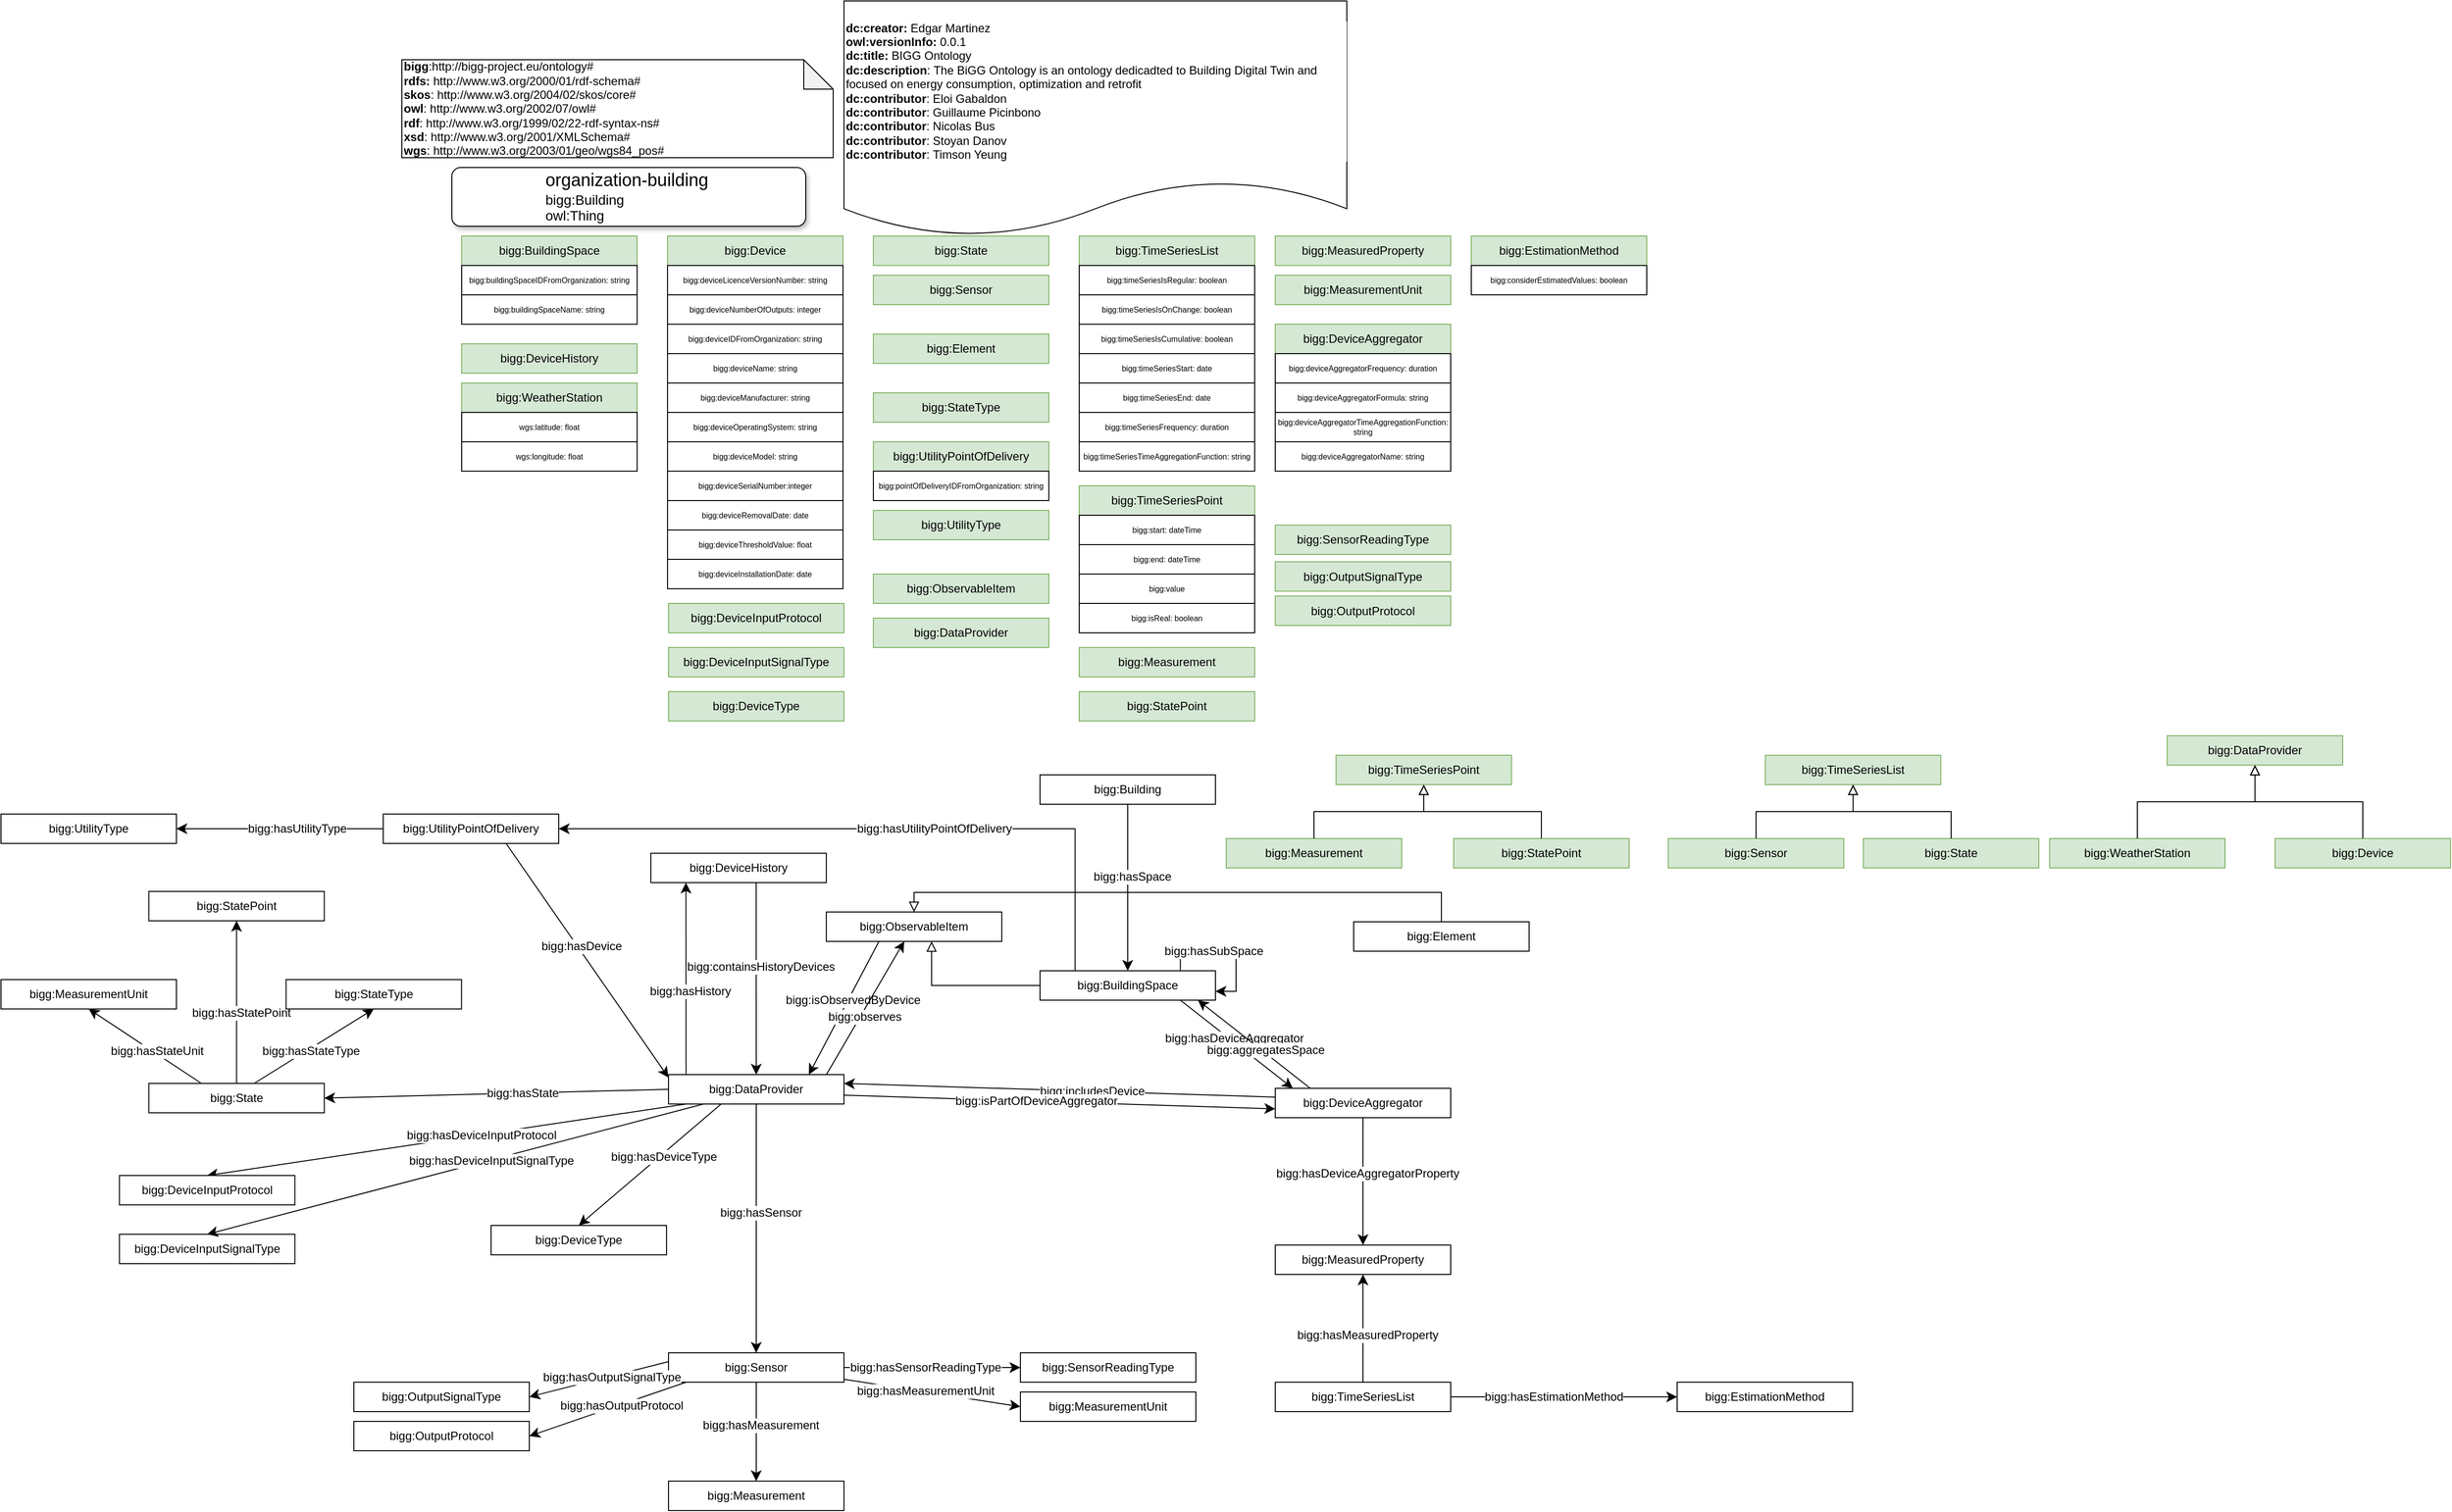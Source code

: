 <mxfile version="20.8.16" type="device"><diagram id="jQlWI4Vmd7J0wG5DwYBk" name="Page-1"><mxGraphModel dx="2021" dy="1843" grid="1" gridSize="10" guides="1" tooltips="1" connect="1" arrows="1" fold="1" page="1" pageScale="1" pageWidth="827" pageHeight="1169" math="0" shadow="0"><root><mxCell id="0"/><mxCell id="1" parent="0"/><mxCell id="2" value="&lt;div&gt;&lt;b&gt;bigg&lt;/b&gt;:http://bigg-project.eu/ontology#&lt;/div&gt;&lt;div&gt;&lt;/div&gt;&lt;b&gt;rdfs:&lt;/b&gt; http://www.w3.org/2000/01/rdf-schema#&lt;br&gt;&lt;div&gt;&lt;span style=&quot;background-color: initial;&quot;&gt;&lt;b&gt;skos&lt;/b&gt;: http://www.w3.org/2004/02/skos/core#&lt;/span&gt;&lt;br&gt;&lt;/div&gt;&lt;div&gt;&lt;b&gt;owl&lt;/b&gt;: http://www.w3.org/2002/07/owl#&lt;/div&gt;&lt;div&gt;&lt;span style=&quot;background-color: initial;&quot;&gt;&lt;b&gt;rdf&lt;/b&gt;: http://www.w3.org/1999/02/22-rdf-syntax-ns#&lt;/span&gt;&lt;br&gt;&lt;/div&gt;&lt;div&gt;&lt;b&gt;xsd&lt;/b&gt;: http://www.w3.org/2001/XMLSchema#&lt;/div&gt;&lt;div&gt;&lt;b&gt;wgs&lt;/b&gt;: http://www.w3.org/2003/01/geo/wgs84_pos#&lt;/div&gt;" style="shape=note;whiteSpace=wrap;html=1;backgroundOutline=1;darkOpacity=0.05;align=left;" parent="1" vertex="1"><mxGeometry x="-51" y="-60" width="440" height="100" as="geometry"/></mxCell><mxCell id="3" value="&lt;div&gt;&lt;b&gt;dc:creator:&lt;/b&gt;&amp;nbsp;Edgar Martinez&lt;/div&gt;&lt;div&gt;&lt;b&gt;owl:versionInfo:&lt;/b&gt; 0.0.1&lt;/div&gt;&lt;div&gt;&lt;b&gt;dc:title:&lt;/b&gt;&amp;nbsp;BIGG Ontology&lt;/div&gt;&lt;div&gt;&lt;b&gt;dc:description&lt;/b&gt;:&amp;nbsp;The BiGG Ontology is an ontology dedicadted to Building Digital Twin and focused on energy consumption, optimization and retrofit&lt;/div&gt;&lt;div&gt;&lt;b&gt;dc:contributor&lt;/b&gt;:&amp;nbsp;Eloi Gabaldon&lt;/div&gt;&lt;div&gt;&lt;b&gt;dc:contributor&lt;/b&gt;:&amp;nbsp;Guillaume Picinbono&lt;br&gt;&lt;/div&gt;&lt;div&gt;&lt;b&gt;dc:contributor&lt;/b&gt;:&amp;nbsp;&lt;span style=&quot;background-color: rgb(255, 255, 255);&quot;&gt;Nicolas Bus&lt;br&gt;&lt;/span&gt;&lt;/div&gt;&lt;div&gt;&lt;span style=&quot;background-color: rgb(255, 255, 255);&quot;&gt;&lt;b&gt;dc:contributor&lt;/b&gt;:&amp;nbsp;Stoyan Danov&lt;br&gt;&lt;/span&gt;&lt;/div&gt;&lt;div&gt;&lt;span style=&quot;background-color: rgb(255, 255, 255);&quot;&gt;&lt;b&gt;dc:contributor&lt;/b&gt;:&amp;nbsp;Timson Yeung&lt;/span&gt;&lt;/div&gt;" style="shape=document;whiteSpace=wrap;html=1;boundedLbl=1;labelBackgroundColor=#ffffff;strokeColor=#000000;fontSize=12;fontColor=#000000;size=0.233;align=left;" parent="1" vertex="1"><mxGeometry x="400" y="-120" width="513" height="240" as="geometry"/></mxCell><mxCell id="5" value="bigg:BuildingSpace" style="rounded=0;whiteSpace=wrap;html=1;snapToPoint=1;points=[[0.1,0],[0.2,0],[0.3,0],[0.4,0],[0.5,0],[0.6,0],[0.7,0],[0.8,0],[0.9,0],[0,0.1],[0,0.3],[0,0.5],[0,0.7],[0,0.9],[0.1,1],[0.2,1],[0.3,1],[0.4,1],[0.5,1],[0.6,1],[0.7,1],[0.8,1],[0.9,1],[1,0.1],[1,0.3],[1,0.5],[1,0.7],[1,0.9]];fillColor=#d5e8d4;strokeColor=#82b366;" parent="1" vertex="1"><mxGeometry x="10" y="120.0" width="179" height="30" as="geometry"/></mxCell><mxCell id="6" value="bigg:buildingSpaceIDFromOrganization: string" style="rounded=0;whiteSpace=wrap;html=1;snapToPoint=1;points=[[0.1,0],[0.2,0],[0.3,0],[0.4,0],[0.5,0],[0.6,0],[0.7,0],[0.8,0],[0.9,0],[0,0.1],[0,0.3],[0,0.5],[0,0.7],[0,0.9],[0.1,1],[0.2,1],[0.3,1],[0.4,1],[0.5,1],[0.6,1],[0.7,1],[0.8,1],[0.9,1],[1,0.1],[1,0.3],[1,0.5],[1,0.7],[1,0.9]];fontSize=8;" parent="1" vertex="1"><mxGeometry x="10" y="150.0" width="179" height="30" as="geometry"/></mxCell><mxCell id="7" value="bigg:buildingSpaceName: string" style="rounded=0;whiteSpace=wrap;html=1;snapToPoint=1;points=[[0.1,0],[0.2,0],[0.3,0],[0.4,0],[0.5,0],[0.6,0],[0.7,0],[0.8,0],[0.9,0],[0,0.1],[0,0.3],[0,0.5],[0,0.7],[0,0.9],[0.1,1],[0.2,1],[0.3,1],[0.4,1],[0.5,1],[0.6,1],[0.7,1],[0.8,1],[0.9,1],[1,0.1],[1,0.3],[1,0.5],[1,0.7],[1,0.9]];labelBackgroundColor=none;fontFamily=Helvetica;fontColor=#000000;fontSize=8;" parent="1" vertex="1"><mxGeometry x="10" y="180.0" width="179" height="30" as="geometry"/></mxCell><mxCell id="25" value="bigg:DeviceAggregator" style="rounded=0;whiteSpace=wrap;html=1;snapToPoint=1;points=[[0.1,0],[0.2,0],[0.3,0],[0.4,0],[0.5,0],[0.6,0],[0.7,0],[0.8,0],[0.9,0],[0,0.1],[0,0.3],[0,0.5],[0,0.7],[0,0.9],[0.1,1],[0.2,1],[0.3,1],[0.4,1],[0.5,1],[0.6,1],[0.7,1],[0.8,1],[0.9,1],[1,0.1],[1,0.3],[1,0.5],[1,0.7],[1,0.9]];fillColor=#d5e8d4;strokeColor=#82b366;" parent="1" vertex="1"><mxGeometry x="840" y="210.0" width="179" height="30" as="geometry"/></mxCell><mxCell id="26" value="bigg:deviceAggregatorFrequency: duration" style="rounded=0;whiteSpace=wrap;html=1;snapToPoint=1;points=[[0.1,0],[0.2,0],[0.3,0],[0.4,0],[0.5,0],[0.6,0],[0.7,0],[0.8,0],[0.9,0],[0,0.1],[0,0.3],[0,0.5],[0,0.7],[0,0.9],[0.1,1],[0.2,1],[0.3,1],[0.4,1],[0.5,1],[0.6,1],[0.7,1],[0.8,1],[0.9,1],[1,0.1],[1,0.3],[1,0.5],[1,0.7],[1,0.9]];fontSize=8;" parent="1" vertex="1"><mxGeometry x="840" y="240.0" width="179" height="30" as="geometry"/></mxCell><mxCell id="27" value="bigg:deviceAggregatorFormula: string" style="rounded=0;whiteSpace=wrap;html=1;snapToPoint=1;points=[[0.1,0],[0.2,0],[0.3,0],[0.4,0],[0.5,0],[0.6,0],[0.7,0],[0.8,0],[0.9,0],[0,0.1],[0,0.3],[0,0.5],[0,0.7],[0,0.9],[0.1,1],[0.2,1],[0.3,1],[0.4,1],[0.5,1],[0.6,1],[0.7,1],[0.8,1],[0.9,1],[1,0.1],[1,0.3],[1,0.5],[1,0.7],[1,0.9]];labelBackgroundColor=none;fontFamily=Helvetica;fontColor=#000000;fontSize=8;" parent="1" vertex="1"><mxGeometry x="840" y="270.0" width="179" height="30" as="geometry"/></mxCell><mxCell id="28" value="bigg:deviceAggregatorTimeAggregationFunction: string" style="rounded=0;whiteSpace=wrap;html=1;snapToPoint=1;points=[[0.1,0],[0.2,0],[0.3,0],[0.4,0],[0.5,0],[0.6,0],[0.7,0],[0.8,0],[0.9,0],[0,0.1],[0,0.3],[0,0.5],[0,0.7],[0,0.9],[0.1,1],[0.2,1],[0.3,1],[0.4,1],[0.5,1],[0.6,1],[0.7,1],[0.8,1],[0.9,1],[1,0.1],[1,0.3],[1,0.5],[1,0.7],[1,0.9]];labelBackgroundColor=none;fontFamily=Helvetica;fontColor=#000000;fontSize=8;" parent="1" vertex="1"><mxGeometry x="840" y="300.0" width="179" height="30" as="geometry"/></mxCell><mxCell id="29" value="bigg:deviceAggregatorName: string" style="rounded=0;whiteSpace=wrap;html=1;snapToPoint=1;points=[[0.1,0],[0.2,0],[0.3,0],[0.4,0],[0.5,0],[0.6,0],[0.7,0],[0.8,0],[0.9,0],[0,0.1],[0,0.3],[0,0.5],[0,0.7],[0,0.9],[0.1,1],[0.2,1],[0.3,1],[0.4,1],[0.5,1],[0.6,1],[0.7,1],[0.8,1],[0.9,1],[1,0.1],[1,0.3],[1,0.5],[1,0.7],[1,0.9]];labelBackgroundColor=none;fontFamily=Helvetica;fontColor=#000000;fontSize=8;" parent="1" vertex="1"><mxGeometry x="840" y="330.0" width="179" height="30" as="geometry"/></mxCell><mxCell id="30" value="bigg:MeasuredProperty" style="rounded=0;whiteSpace=wrap;html=1;snapToPoint=1;points=[[0.1,0],[0.2,0],[0.3,0],[0.4,0],[0.5,0],[0.6,0],[0.7,0],[0.8,0],[0.9,0],[0,0.1],[0,0.3],[0,0.5],[0,0.7],[0,0.9],[0.1,1],[0.2,1],[0.3,1],[0.4,1],[0.5,1],[0.6,1],[0.7,1],[0.8,1],[0.9,1],[1,0.1],[1,0.3],[1,0.5],[1,0.7],[1,0.9]];fillColor=#d5e8d4;strokeColor=#82b366;" parent="1" vertex="1"><mxGeometry x="840" y="120.0" width="179" height="30" as="geometry"/></mxCell><mxCell id="31" value="bigg:Device" style="rounded=0;whiteSpace=wrap;html=1;snapToPoint=1;points=[[0.1,0],[0.2,0],[0.3,0],[0.4,0],[0.5,0],[0.6,0],[0.7,0],[0.8,0],[0.9,0],[0,0.1],[0,0.3],[0,0.5],[0,0.7],[0,0.9],[0.1,1],[0.2,1],[0.3,1],[0.4,1],[0.5,1],[0.6,1],[0.7,1],[0.8,1],[0.9,1],[1,0.1],[1,0.3],[1,0.5],[1,0.7],[1,0.9]];fillColor=#d5e8d4;strokeColor=#82b366;" parent="1" vertex="1"><mxGeometry x="220" y="120.0" width="179" height="30" as="geometry"/></mxCell><mxCell id="32" value="bigg:deviceLicenceVersionNumber: string" style="rounded=0;whiteSpace=wrap;html=1;snapToPoint=1;points=[[0.1,0],[0.2,0],[0.3,0],[0.4,0],[0.5,0],[0.6,0],[0.7,0],[0.8,0],[0.9,0],[0,0.1],[0,0.3],[0,0.5],[0,0.7],[0,0.9],[0.1,1],[0.2,1],[0.3,1],[0.4,1],[0.5,1],[0.6,1],[0.7,1],[0.8,1],[0.9,1],[1,0.1],[1,0.3],[1,0.5],[1,0.7],[1,0.9]];fontSize=8;" parent="1" vertex="1"><mxGeometry x="220" y="150.0" width="179" height="30" as="geometry"/></mxCell><mxCell id="33" value="bigg:deviceNumberOfOutputs: integer" style="rounded=0;whiteSpace=wrap;html=1;snapToPoint=1;points=[[0.1,0],[0.2,0],[0.3,0],[0.4,0],[0.5,0],[0.6,0],[0.7,0],[0.8,0],[0.9,0],[0,0.1],[0,0.3],[0,0.5],[0,0.7],[0,0.9],[0.1,1],[0.2,1],[0.3,1],[0.4,1],[0.5,1],[0.6,1],[0.7,1],[0.8,1],[0.9,1],[1,0.1],[1,0.3],[1,0.5],[1,0.7],[1,0.9]];labelBackgroundColor=none;fontFamily=Helvetica;fontColor=#000000;fontSize=8;" parent="1" vertex="1"><mxGeometry x="220" y="180.0" width="179" height="30" as="geometry"/></mxCell><mxCell id="34" value="bigg:deviceIDFromOrganization: string" style="rounded=0;whiteSpace=wrap;html=1;snapToPoint=1;points=[[0.1,0],[0.2,0],[0.3,0],[0.4,0],[0.5,0],[0.6,0],[0.7,0],[0.8,0],[0.9,0],[0,0.1],[0,0.3],[0,0.5],[0,0.7],[0,0.9],[0.1,1],[0.2,1],[0.3,1],[0.4,1],[0.5,1],[0.6,1],[0.7,1],[0.8,1],[0.9,1],[1,0.1],[1,0.3],[1,0.5],[1,0.7],[1,0.9]];labelBackgroundColor=none;fontFamily=Helvetica;fontColor=#000000;fontSize=8;" parent="1" vertex="1"><mxGeometry x="220" y="210.0" width="179" height="30" as="geometry"/></mxCell><mxCell id="35" value="bigg:deviceName: string" style="rounded=0;whiteSpace=wrap;html=1;snapToPoint=1;points=[[0.1,0],[0.2,0],[0.3,0],[0.4,0],[0.5,0],[0.6,0],[0.7,0],[0.8,0],[0.9,0],[0,0.1],[0,0.3],[0,0.5],[0,0.7],[0,0.9],[0.1,1],[0.2,1],[0.3,1],[0.4,1],[0.5,1],[0.6,1],[0.7,1],[0.8,1],[0.9,1],[1,0.1],[1,0.3],[1,0.5],[1,0.7],[1,0.9]];labelBackgroundColor=none;fontFamily=Helvetica;fontColor=#000000;fontSize=8;" parent="1" vertex="1"><mxGeometry x="220" y="240.0" width="179" height="30" as="geometry"/></mxCell><mxCell id="36" value="bigg:deviceManufacturer: string" style="rounded=0;whiteSpace=wrap;html=1;snapToPoint=1;points=[[0.1,0],[0.2,0],[0.3,0],[0.4,0],[0.5,0],[0.6,0],[0.7,0],[0.8,0],[0.9,0],[0,0.1],[0,0.3],[0,0.5],[0,0.7],[0,0.9],[0.1,1],[0.2,1],[0.3,1],[0.4,1],[0.5,1],[0.6,1],[0.7,1],[0.8,1],[0.9,1],[1,0.1],[1,0.3],[1,0.5],[1,0.7],[1,0.9]];labelBackgroundColor=none;fontFamily=Helvetica;fontColor=#000000;fontSize=8;" parent="1" vertex="1"><mxGeometry x="220" y="270.0" width="179" height="30" as="geometry"/></mxCell><mxCell id="37" value="bigg:deviceOperatingSystem: string" style="rounded=0;whiteSpace=wrap;html=1;snapToPoint=1;points=[[0.1,0],[0.2,0],[0.3,0],[0.4,0],[0.5,0],[0.6,0],[0.7,0],[0.8,0],[0.9,0],[0,0.1],[0,0.3],[0,0.5],[0,0.7],[0,0.9],[0.1,1],[0.2,1],[0.3,1],[0.4,1],[0.5,1],[0.6,1],[0.7,1],[0.8,1],[0.9,1],[1,0.1],[1,0.3],[1,0.5],[1,0.7],[1,0.9]];labelBackgroundColor=none;fontFamily=Helvetica;fontColor=#000000;fontSize=8;" parent="1" vertex="1"><mxGeometry x="220" y="300.0" width="179" height="30" as="geometry"/></mxCell><mxCell id="38" value="bigg:deviceModel: string" style="rounded=0;whiteSpace=wrap;html=1;snapToPoint=1;points=[[0.1,0],[0.2,0],[0.3,0],[0.4,0],[0.5,0],[0.6,0],[0.7,0],[0.8,0],[0.9,0],[0,0.1],[0,0.3],[0,0.5],[0,0.7],[0,0.9],[0.1,1],[0.2,1],[0.3,1],[0.4,1],[0.5,1],[0.6,1],[0.7,1],[0.8,1],[0.9,1],[1,0.1],[1,0.3],[1,0.5],[1,0.7],[1,0.9]];labelBackgroundColor=none;fontFamily=Helvetica;fontColor=#000000;fontSize=8;" parent="1" vertex="1"><mxGeometry x="220" y="330.0" width="179" height="30" as="geometry"/></mxCell><mxCell id="49" value="bigg:StatePoint" style="rounded=0;whiteSpace=wrap;html=1;snapToPoint=1;points=[[0.1,0],[0.2,0],[0.3,0],[0.4,0],[0.5,0],[0.6,0],[0.7,0],[0.8,0],[0.9,0],[0,0.1],[0,0.3],[0,0.5],[0,0.7],[0,0.9],[0.1,1],[0.2,1],[0.3,1],[0.4,1],[0.5,1],[0.6,1],[0.7,1],[0.8,1],[0.9,1],[1,0.1],[1,0.3],[1,0.5],[1,0.7],[1,0.9]];fillColor=#d5e8d4;strokeColor=#82b366;" parent="1" vertex="1"><mxGeometry x="640" y="585.0" width="179" height="30" as="geometry"/></mxCell><mxCell id="54" value="bigg:State" style="rounded=0;whiteSpace=wrap;html=1;snapToPoint=1;points=[[0.1,0],[0.2,0],[0.3,0],[0.4,0],[0.5,0],[0.6,0],[0.7,0],[0.8,0],[0.9,0],[0,0.1],[0,0.3],[0,0.5],[0,0.7],[0,0.9],[0.1,1],[0.2,1],[0.3,1],[0.4,1],[0.5,1],[0.6,1],[0.7,1],[0.8,1],[0.9,1],[1,0.1],[1,0.3],[1,0.5],[1,0.7],[1,0.9]];fillColor=#d5e8d4;strokeColor=#82b366;" parent="1" vertex="1"><mxGeometry x="430" y="120.0" width="179" height="30" as="geometry"/></mxCell><mxCell id="61" value="bigg:StateType" style="rounded=0;whiteSpace=wrap;html=1;snapToPoint=1;points=[[0.1,0],[0.2,0],[0.3,0],[0.4,0],[0.5,0],[0.6,0],[0.7,0],[0.8,0],[0.9,0],[0,0.1],[0,0.3],[0,0.5],[0,0.7],[0,0.9],[0.1,1],[0.2,1],[0.3,1],[0.4,1],[0.5,1],[0.6,1],[0.7,1],[0.8,1],[0.9,1],[1,0.1],[1,0.3],[1,0.5],[1,0.7],[1,0.9]];fillColor=#d5e8d4;strokeColor=#82b366;" parent="1" vertex="1"><mxGeometry x="430" y="280.0" width="179" height="30" as="geometry"/></mxCell><mxCell id="62" value="bigg:DeviceHistory" style="rounded=0;whiteSpace=wrap;html=1;snapToPoint=1;points=[[0.1,0],[0.2,0],[0.3,0],[0.4,0],[0.5,0],[0.6,0],[0.7,0],[0.8,0],[0.9,0],[0,0.1],[0,0.3],[0,0.5],[0,0.7],[0,0.9],[0.1,1],[0.2,1],[0.3,1],[0.4,1],[0.5,1],[0.6,1],[0.7,1],[0.8,1],[0.9,1],[1,0.1],[1,0.3],[1,0.5],[1,0.7],[1,0.9]];fillColor=#d5e8d4;strokeColor=#82b366;" parent="1" vertex="1"><mxGeometry x="10" y="230.0" width="179" height="30" as="geometry"/></mxCell><mxCell id="63" value="bigg:deviceSerialNumber:integer" style="rounded=0;whiteSpace=wrap;html=1;snapToPoint=1;points=[[0.1,0],[0.2,0],[0.3,0],[0.4,0],[0.5,0],[0.6,0],[0.7,0],[0.8,0],[0.9,0],[0,0.1],[0,0.3],[0,0.5],[0,0.7],[0,0.9],[0.1,1],[0.2,1],[0.3,1],[0.4,1],[0.5,1],[0.6,1],[0.7,1],[0.8,1],[0.9,1],[1,0.1],[1,0.3],[1,0.5],[1,0.7],[1,0.9]];fontSize=8;" parent="1" vertex="1"><mxGeometry x="220" y="360.0" width="179" height="30" as="geometry"/></mxCell><mxCell id="64" value="bigg:deviceRemovalDate: date" style="rounded=0;whiteSpace=wrap;html=1;snapToPoint=1;points=[[0.1,0],[0.2,0],[0.3,0],[0.4,0],[0.5,0],[0.6,0],[0.7,0],[0.8,0],[0.9,0],[0,0.1],[0,0.3],[0,0.5],[0,0.7],[0,0.9],[0.1,1],[0.2,1],[0.3,1],[0.4,1],[0.5,1],[0.6,1],[0.7,1],[0.8,1],[0.9,1],[1,0.1],[1,0.3],[1,0.5],[1,0.7],[1,0.9]];labelBackgroundColor=none;fontFamily=Helvetica;fontColor=#000000;fontSize=8;" parent="1" vertex="1"><mxGeometry x="220" y="390.0" width="179" height="30" as="geometry"/></mxCell><mxCell id="67" value="bigg:deviceThresholdValue: float" style="rounded=0;whiteSpace=wrap;html=1;snapToPoint=1;points=[[0.1,0],[0.2,0],[0.3,0],[0.4,0],[0.5,0],[0.6,0],[0.7,0],[0.8,0],[0.9,0],[0,0.1],[0,0.3],[0,0.5],[0,0.7],[0,0.9],[0.1,1],[0.2,1],[0.3,1],[0.4,1],[0.5,1],[0.6,1],[0.7,1],[0.8,1],[0.9,1],[1,0.1],[1,0.3],[1,0.5],[1,0.7],[1,0.9]];labelBackgroundColor=none;fontFamily=Helvetica;fontColor=#000000;fontSize=8;" parent="1" vertex="1"><mxGeometry x="220" y="420.0" width="179" height="30" as="geometry"/></mxCell><mxCell id="68" value="bigg:deviceInstallationDate: date" style="rounded=0;whiteSpace=wrap;html=1;snapToPoint=1;points=[[0.1,0],[0.2,0],[0.3,0],[0.4,0],[0.5,0],[0.6,0],[0.7,0],[0.8,0],[0.9,0],[0,0.1],[0,0.3],[0,0.5],[0,0.7],[0,0.9],[0.1,1],[0.2,1],[0.3,1],[0.4,1],[0.5,1],[0.6,1],[0.7,1],[0.8,1],[0.9,1],[1,0.1],[1,0.3],[1,0.5],[1,0.7],[1,0.9]];labelBackgroundColor=none;fontFamily=Helvetica;fontColor=#000000;fontSize=8;" parent="1" vertex="1"><mxGeometry x="220" y="450.0" width="179" height="30" as="geometry"/></mxCell><mxCell id="69" value="bigg:DeviceType" style="rounded=0;whiteSpace=wrap;html=1;snapToPoint=1;points=[[0.1,0],[0.2,0],[0.3,0],[0.4,0],[0.5,0],[0.6,0],[0.7,0],[0.8,0],[0.9,0],[0,0.1],[0,0.3],[0,0.5],[0,0.7],[0,0.9],[0.1,1],[0.2,1],[0.3,1],[0.4,1],[0.5,1],[0.6,1],[0.7,1],[0.8,1],[0.9,1],[1,0.1],[1,0.3],[1,0.5],[1,0.7],[1,0.9]];fillColor=#d5e8d4;strokeColor=#82b366;" parent="1" vertex="1"><mxGeometry x="221" y="585.0" width="179" height="30" as="geometry"/></mxCell><mxCell id="70" value="bigg:DeviceInputProtocol" style="rounded=0;whiteSpace=wrap;html=1;snapToPoint=1;points=[[0.1,0],[0.2,0],[0.3,0],[0.4,0],[0.5,0],[0.6,0],[0.7,0],[0.8,0],[0.9,0],[0,0.1],[0,0.3],[0,0.5],[0,0.7],[0,0.9],[0.1,1],[0.2,1],[0.3,1],[0.4,1],[0.5,1],[0.6,1],[0.7,1],[0.8,1],[0.9,1],[1,0.1],[1,0.3],[1,0.5],[1,0.7],[1,0.9]];fillColor=#d5e8d4;strokeColor=#82b366;" parent="1" vertex="1"><mxGeometry x="221" y="495.0" width="179" height="30" as="geometry"/></mxCell><mxCell id="71" value="bigg:DeviceInputSignalType" style="rounded=0;whiteSpace=wrap;html=1;snapToPoint=1;points=[[0.1,0],[0.2,0],[0.3,0],[0.4,0],[0.5,0],[0.6,0],[0.7,0],[0.8,0],[0.9,0],[0,0.1],[0,0.3],[0,0.5],[0,0.7],[0,0.9],[0.1,1],[0.2,1],[0.3,1],[0.4,1],[0.5,1],[0.6,1],[0.7,1],[0.8,1],[0.9,1],[1,0.1],[1,0.3],[1,0.5],[1,0.7],[1,0.9]];fillColor=#d5e8d4;strokeColor=#82b366;" parent="1" vertex="1"><mxGeometry x="221" y="540.0" width="179" height="30" as="geometry"/></mxCell><mxCell id="72" value="bigg:WeatherStation" style="rounded=0;whiteSpace=wrap;html=1;snapToPoint=1;points=[[0.1,0],[0.2,0],[0.3,0],[0.4,0],[0.5,0],[0.6,0],[0.7,0],[0.8,0],[0.9,0],[0,0.1],[0,0.3],[0,0.5],[0,0.7],[0,0.9],[0.1,1],[0.2,1],[0.3,1],[0.4,1],[0.5,1],[0.6,1],[0.7,1],[0.8,1],[0.9,1],[1,0.1],[1,0.3],[1,0.5],[1,0.7],[1,0.9]];fillColor=#d5e8d4;strokeColor=#82b366;" parent="1" vertex="1"><mxGeometry x="10" y="270.0" width="179" height="30" as="geometry"/></mxCell><mxCell id="73" value="wgs:latitude: float" style="rounded=0;whiteSpace=wrap;html=1;snapToPoint=1;points=[[0.1,0],[0.2,0],[0.3,0],[0.4,0],[0.5,0],[0.6,0],[0.7,0],[0.8,0],[0.9,0],[0,0.1],[0,0.3],[0,0.5],[0,0.7],[0,0.9],[0.1,1],[0.2,1],[0.3,1],[0.4,1],[0.5,1],[0.6,1],[0.7,1],[0.8,1],[0.9,1],[1,0.1],[1,0.3],[1,0.5],[1,0.7],[1,0.9]];labelBackgroundColor=none;fontFamily=Helvetica;fontColor=#000000;fontSize=8;" parent="1" vertex="1"><mxGeometry x="10" y="300.0" width="179" height="30" as="geometry"/></mxCell><mxCell id="74" value="wgs:longitude: float" style="rounded=0;whiteSpace=wrap;html=1;snapToPoint=1;points=[[0.1,0],[0.2,0],[0.3,0],[0.4,0],[0.5,0],[0.6,0],[0.7,0],[0.8,0],[0.9,0],[0,0.1],[0,0.3],[0,0.5],[0,0.7],[0,0.9],[0.1,1],[0.2,1],[0.3,1],[0.4,1],[0.5,1],[0.6,1],[0.7,1],[0.8,1],[0.9,1],[1,0.1],[1,0.3],[1,0.5],[1,0.7],[1,0.9]];labelBackgroundColor=none;fontFamily=Helvetica;fontColor=#000000;fontSize=8;" parent="1" vertex="1"><mxGeometry x="10" y="330.0" width="179" height="30" as="geometry"/></mxCell><mxCell id="82" value="bigg:TimeSeriesList" style="rounded=0;whiteSpace=wrap;html=1;snapToPoint=1;points=[[0.1,0],[0.2,0],[0.3,0],[0.4,0],[0.5,0],[0.6,0],[0.7,0],[0.8,0],[0.9,0],[0,0.1],[0,0.3],[0,0.5],[0,0.7],[0,0.9],[0.1,1],[0.2,1],[0.3,1],[0.4,1],[0.5,1],[0.6,1],[0.7,1],[0.8,1],[0.9,1],[1,0.1],[1,0.3],[1,0.5],[1,0.7],[1,0.9]];fillColor=#d5e8d4;strokeColor=#82b366;" parent="1" vertex="1"><mxGeometry x="640" y="120.0" width="179" height="30" as="geometry"/></mxCell><mxCell id="83" value="bigg:timeSeriesIsRegular: boolean" style="rounded=0;whiteSpace=wrap;html=1;snapToPoint=1;points=[[0.1,0],[0.2,0],[0.3,0],[0.4,0],[0.5,0],[0.6,0],[0.7,0],[0.8,0],[0.9,0],[0,0.1],[0,0.3],[0,0.5],[0,0.7],[0,0.9],[0.1,1],[0.2,1],[0.3,1],[0.4,1],[0.5,1],[0.6,1],[0.7,1],[0.8,1],[0.9,1],[1,0.1],[1,0.3],[1,0.5],[1,0.7],[1,0.9]];labelBackgroundColor=none;fontFamily=Helvetica;fontColor=#000000;fontSize=8;" parent="1" vertex="1"><mxGeometry x="640" y="150.0" width="179" height="30" as="geometry"/></mxCell><mxCell id="84" value="bigg:timeSeriesIsOnChange: boolean" style="rounded=0;whiteSpace=wrap;html=1;snapToPoint=1;points=[[0.1,0],[0.2,0],[0.3,0],[0.4,0],[0.5,0],[0.6,0],[0.7,0],[0.8,0],[0.9,0],[0,0.1],[0,0.3],[0,0.5],[0,0.7],[0,0.9],[0.1,1],[0.2,1],[0.3,1],[0.4,1],[0.5,1],[0.6,1],[0.7,1],[0.8,1],[0.9,1],[1,0.1],[1,0.3],[1,0.5],[1,0.7],[1,0.9]];labelBackgroundColor=none;fontFamily=Helvetica;fontColor=#000000;fontSize=8;" parent="1" vertex="1"><mxGeometry x="640" y="180.0" width="179" height="30" as="geometry"/></mxCell><mxCell id="85" value="bigg:timeSeriesIsCumulative: boolean" style="rounded=0;whiteSpace=wrap;html=1;snapToPoint=1;points=[[0.1,0],[0.2,0],[0.3,0],[0.4,0],[0.5,0],[0.6,0],[0.7,0],[0.8,0],[0.9,0],[0,0.1],[0,0.3],[0,0.5],[0,0.7],[0,0.9],[0.1,1],[0.2,1],[0.3,1],[0.4,1],[0.5,1],[0.6,1],[0.7,1],[0.8,1],[0.9,1],[1,0.1],[1,0.3],[1,0.5],[1,0.7],[1,0.9]];labelBackgroundColor=none;fontFamily=Helvetica;fontColor=#000000;fontSize=8;" parent="1" vertex="1"><mxGeometry x="640" y="210.0" width="179" height="30" as="geometry"/></mxCell><mxCell id="86" value="bigg:timeSeriesStart: date" style="rounded=0;whiteSpace=wrap;html=1;snapToPoint=1;points=[[0.1,0],[0.2,0],[0.3,0],[0.4,0],[0.5,0],[0.6,0],[0.7,0],[0.8,0],[0.9,0],[0,0.1],[0,0.3],[0,0.5],[0,0.7],[0,0.9],[0.1,1],[0.2,1],[0.3,1],[0.4,1],[0.5,1],[0.6,1],[0.7,1],[0.8,1],[0.9,1],[1,0.1],[1,0.3],[1,0.5],[1,0.7],[1,0.9]];labelBackgroundColor=none;fontFamily=Helvetica;fontColor=#000000;fontSize=8;" parent="1" vertex="1"><mxGeometry x="640" y="240.0" width="179" height="30" as="geometry"/></mxCell><mxCell id="87" value="bigg:timeSeriesEnd: date" style="rounded=0;whiteSpace=wrap;html=1;snapToPoint=1;points=[[0.1,0],[0.2,0],[0.3,0],[0.4,0],[0.5,0],[0.6,0],[0.7,0],[0.8,0],[0.9,0],[0,0.1],[0,0.3],[0,0.5],[0,0.7],[0,0.9],[0.1,1],[0.2,1],[0.3,1],[0.4,1],[0.5,1],[0.6,1],[0.7,1],[0.8,1],[0.9,1],[1,0.1],[1,0.3],[1,0.5],[1,0.7],[1,0.9]];labelBackgroundColor=none;fontFamily=Helvetica;fontColor=#000000;fontSize=8;" parent="1" vertex="1"><mxGeometry x="640" y="270.0" width="179" height="30" as="geometry"/></mxCell><mxCell id="88" value="bigg:timeSeriesFrequency: duration" style="rounded=0;whiteSpace=wrap;html=1;snapToPoint=1;points=[[0.1,0],[0.2,0],[0.3,0],[0.4,0],[0.5,0],[0.6,0],[0.7,0],[0.8,0],[0.9,0],[0,0.1],[0,0.3],[0,0.5],[0,0.7],[0,0.9],[0.1,1],[0.2,1],[0.3,1],[0.4,1],[0.5,1],[0.6,1],[0.7,1],[0.8,1],[0.9,1],[1,0.1],[1,0.3],[1,0.5],[1,0.7],[1,0.9]];labelBackgroundColor=none;fontFamily=Helvetica;fontColor=#000000;fontSize=8;" parent="1" vertex="1"><mxGeometry x="640" y="300.0" width="179" height="30" as="geometry"/></mxCell><mxCell id="89" value="bigg:timeSeriesTimeAggregationFunction: string" style="rounded=0;whiteSpace=wrap;html=1;snapToPoint=1;points=[[0.1,0],[0.2,0],[0.3,0],[0.4,0],[0.5,0],[0.6,0],[0.7,0],[0.8,0],[0.9,0],[0,0.1],[0,0.3],[0,0.5],[0,0.7],[0,0.9],[0.1,1],[0.2,1],[0.3,1],[0.4,1],[0.5,1],[0.6,1],[0.7,1],[0.8,1],[0.9,1],[1,0.1],[1,0.3],[1,0.5],[1,0.7],[1,0.9]];labelBackgroundColor=none;fontFamily=Helvetica;fontColor=#000000;fontSize=8;" parent="1" vertex="1"><mxGeometry x="640" y="330.0" width="179" height="30" as="geometry"/></mxCell><mxCell id="91" value="bigg:MeasurementUnit" style="rounded=0;whiteSpace=wrap;html=1;snapToPoint=1;points=[[0.1,0],[0.2,0],[0.3,0],[0.4,0],[0.5,0],[0.6,0],[0.7,0],[0.8,0],[0.9,0],[0,0.1],[0,0.3],[0,0.5],[0,0.7],[0,0.9],[0.1,1],[0.2,1],[0.3,1],[0.4,1],[0.5,1],[0.6,1],[0.7,1],[0.8,1],[0.9,1],[1,0.1],[1,0.3],[1,0.5],[1,0.7],[1,0.9]];fillColor=#d5e8d4;strokeColor=#82b366;" parent="1" vertex="1"><mxGeometry x="840" y="160.0" width="179" height="30" as="geometry"/></mxCell><mxCell id="93" value="bigg:EstimationMethod" style="rounded=0;whiteSpace=wrap;html=1;snapToPoint=1;points=[[0.1,0],[0.2,0],[0.3,0],[0.4,0],[0.5,0],[0.6,0],[0.7,0],[0.8,0],[0.9,0],[0,0.1],[0,0.3],[0,0.5],[0,0.7],[0,0.9],[0.1,1],[0.2,1],[0.3,1],[0.4,1],[0.5,1],[0.6,1],[0.7,1],[0.8,1],[0.9,1],[1,0.1],[1,0.3],[1,0.5],[1,0.7],[1,0.9]];fillColor=#d5e8d4;strokeColor=#82b366;" parent="1" vertex="1"><mxGeometry x="1040" y="120.0" width="179" height="30" as="geometry"/></mxCell><mxCell id="94" value="bigg:SensorReadingType" style="rounded=0;whiteSpace=wrap;html=1;snapToPoint=1;points=[[0.1,0],[0.2,0],[0.3,0],[0.4,0],[0.5,0],[0.6,0],[0.7,0],[0.8,0],[0.9,0],[0,0.1],[0,0.3],[0,0.5],[0,0.7],[0,0.9],[0.1,1],[0.2,1],[0.3,1],[0.4,1],[0.5,1],[0.6,1],[0.7,1],[0.8,1],[0.9,1],[1,0.1],[1,0.3],[1,0.5],[1,0.7],[1,0.9]];fillColor=#d5e8d4;strokeColor=#82b366;" parent="1" vertex="1"><mxGeometry x="840" y="415.0" width="179" height="30" as="geometry"/></mxCell><mxCell id="95" value="bigg:TimeSeriesPoint" style="rounded=0;whiteSpace=wrap;html=1;snapToPoint=1;points=[[0.1,0],[0.2,0],[0.3,0],[0.4,0],[0.5,0],[0.6,0],[0.7,0],[0.8,0],[0.9,0],[0,0.1],[0,0.3],[0,0.5],[0,0.7],[0,0.9],[0.1,1],[0.2,1],[0.3,1],[0.4,1],[0.5,1],[0.6,1],[0.7,1],[0.8,1],[0.9,1],[1,0.1],[1,0.3],[1,0.5],[1,0.7],[1,0.9]];fillColor=#d5e8d4;strokeColor=#82b366;" parent="1" vertex="1"><mxGeometry x="640" y="375.0" width="179" height="30" as="geometry"/></mxCell><mxCell id="96" value="bigg:start: dateTime" style="rounded=0;whiteSpace=wrap;html=1;snapToPoint=1;points=[[0.1,0],[0.2,0],[0.3,0],[0.4,0],[0.5,0],[0.6,0],[0.7,0],[0.8,0],[0.9,0],[0,0.1],[0,0.3],[0,0.5],[0,0.7],[0,0.9],[0.1,1],[0.2,1],[0.3,1],[0.4,1],[0.5,1],[0.6,1],[0.7,1],[0.8,1],[0.9,1],[1,0.1],[1,0.3],[1,0.5],[1,0.7],[1,0.9]];labelBackgroundColor=none;fontFamily=Helvetica;fontColor=#000000;fontSize=8;" parent="1" vertex="1"><mxGeometry x="640" y="405.0" width="179" height="30" as="geometry"/></mxCell><mxCell id="97" value="bigg:end: dateTime" style="rounded=0;whiteSpace=wrap;html=1;snapToPoint=1;points=[[0.1,0],[0.2,0],[0.3,0],[0.4,0],[0.5,0],[0.6,0],[0.7,0],[0.8,0],[0.9,0],[0,0.1],[0,0.3],[0,0.5],[0,0.7],[0,0.9],[0.1,1],[0.2,1],[0.3,1],[0.4,1],[0.5,1],[0.6,1],[0.7,1],[0.8,1],[0.9,1],[1,0.1],[1,0.3],[1,0.5],[1,0.7],[1,0.9]];labelBackgroundColor=none;fontFamily=Helvetica;fontColor=#000000;fontSize=8;" parent="1" vertex="1"><mxGeometry x="640" y="435.0" width="179" height="30" as="geometry"/></mxCell><mxCell id="98" value="bigg:value" style="rounded=0;whiteSpace=wrap;html=1;snapToPoint=1;points=[[0.1,0],[0.2,0],[0.3,0],[0.4,0],[0.5,0],[0.6,0],[0.7,0],[0.8,0],[0.9,0],[0,0.1],[0,0.3],[0,0.5],[0,0.7],[0,0.9],[0.1,1],[0.2,1],[0.3,1],[0.4,1],[0.5,1],[0.6,1],[0.7,1],[0.8,1],[0.9,1],[1,0.1],[1,0.3],[1,0.5],[1,0.7],[1,0.9]];labelBackgroundColor=none;fontFamily=Helvetica;fontColor=#000000;fontSize=8;" parent="1" vertex="1"><mxGeometry x="640" y="465.0" width="179" height="30" as="geometry"/></mxCell><mxCell id="99" value="bigg:isReal: boolean" style="rounded=0;whiteSpace=wrap;html=1;snapToPoint=1;points=[[0.1,0],[0.2,0],[0.3,0],[0.4,0],[0.5,0],[0.6,0],[0.7,0],[0.8,0],[0.9,0],[0,0.1],[0,0.3],[0,0.5],[0,0.7],[0,0.9],[0.1,1],[0.2,1],[0.3,1],[0.4,1],[0.5,1],[0.6,1],[0.7,1],[0.8,1],[0.9,1],[1,0.1],[1,0.3],[1,0.5],[1,0.7],[1,0.9]];labelBackgroundColor=none;fontFamily=Helvetica;fontColor=#000000;fontSize=8;" parent="1" vertex="1"><mxGeometry x="640" y="495.0" width="179" height="30" as="geometry"/></mxCell><mxCell id="100" value="bigg:Building" style="rounded=0;whiteSpace=wrap;html=1;snapToPoint=1;points=[[0.1,0],[0.2,0],[0.3,0],[0.4,0],[0.5,0],[0.6,0],[0.7,0],[0.8,0],[0.9,0],[0,0.1],[0,0.3],[0,0.5],[0,0.7],[0,0.9],[0.1,1],[0.2,1],[0.3,1],[0.4,1],[0.5,1],[0.6,1],[0.7,1],[0.8,1],[0.9,1],[1,0.1],[1,0.3],[1,0.5],[1,0.7],[1,0.9]];" parent="1" vertex="1"><mxGeometry x="600" y="670" width="179" height="30" as="geometry"/></mxCell><mxCell id="101" value="bigg:BuildingSpace" style="rounded=0;whiteSpace=wrap;html=1;snapToPoint=1;points=[[0.1,0],[0.2,0],[0.3,0],[0.4,0],[0.5,0],[0.6,0],[0.7,0],[0.8,0],[0.9,0],[0,0.1],[0,0.3],[0,0.5],[0,0.7],[0,0.9],[0.1,1],[0.2,1],[0.3,1],[0.4,1],[0.5,1],[0.6,1],[0.7,1],[0.8,1],[0.9,1],[1,0.1],[1,0.3],[1,0.5],[1,0.7],[1,0.9]];" parent="1" vertex="1"><mxGeometry x="600" y="870" width="179" height="30" as="geometry"/></mxCell><mxCell id="104" value="" style="endArrow=classic;html=1;exitX=0.5;exitY=1;exitDx=0;exitDy=0;entryX=0.5;entryY=0;entryDx=0;entryDy=0;endSize=8;arcSize=0;rounded=0;" parent="1" source="100" target="101" edge="1"><mxGeometry width="50" height="50" relative="1" as="geometry"><mxPoint x="880" y="765" as="sourcePoint"/><mxPoint x="1054" y="765" as="targetPoint"/></mxGeometry></mxCell><mxCell id="105" value="&lt;div&gt;bigg:hasSpace&lt;/div&gt;" style="text;html=1;align=center;verticalAlign=middle;resizable=0;points=[];labelBackgroundColor=#ffffff;" parent="104" vertex="1" connectable="0"><mxGeometry x="-0.127" relative="1" as="geometry"><mxPoint x="4.17" as="offset"/></mxGeometry></mxCell><mxCell id="106" value="" style="endArrow=classic;html=1;exitX=0.8;exitY=0;exitDx=0;exitDy=0;entryX=1;entryY=0.7;entryDx=0;entryDy=0;endSize=8;arcSize=0;rounded=0;edgeStyle=orthogonalEdgeStyle;" parent="1" source="101" target="101" edge="1"><mxGeometry width="50" height="50" relative="1" as="geometry"><mxPoint x="790" y="800" as="sourcePoint"/><mxPoint x="790" y="910" as="targetPoint"/><Array as="points"><mxPoint x="733" y="850"/><mxPoint x="800" y="850"/><mxPoint x="800" y="901"/></Array></mxGeometry></mxCell><mxCell id="107" value="&lt;div&gt;bigg:hasSubSpace&lt;/div&gt;" style="text;html=1;align=center;verticalAlign=middle;resizable=0;points=[];labelBackgroundColor=#ffffff;" parent="106" vertex="1" connectable="0"><mxGeometry x="-0.127" relative="1" as="geometry"><mxPoint x="4.17" as="offset"/></mxGeometry></mxCell><mxCell id="108" value="" style="endArrow=classic;html=1;endSize=8;arcSize=0;rounded=0;entryX=0.8;entryY=0;entryDx=0;entryDy=0;exitX=0.3;exitY=1;exitDx=0;exitDy=0;" parent="1" source="233" target="110" edge="1"><mxGeometry width="50" height="50" relative="1" as="geometry"><mxPoint x="430" y="900" as="sourcePoint"/><mxPoint x="468" y="980" as="targetPoint"/></mxGeometry></mxCell><mxCell id="109" value="&lt;div&gt;bigg:isObservedByDevice&lt;/div&gt;" style="text;html=1;align=center;verticalAlign=middle;resizable=0;points=[];labelBackgroundColor=#ffffff;" parent="108" vertex="1" connectable="0"><mxGeometry x="-0.127" relative="1" as="geometry"><mxPoint x="4.17" as="offset"/></mxGeometry></mxCell><mxCell id="110" value="bigg:DataProvider" style="rounded=0;whiteSpace=wrap;html=1;snapToPoint=1;points=[[0.1,0],[0.2,0],[0.3,0],[0.4,0],[0.5,0],[0.6,0],[0.7,0],[0.8,0],[0.9,0],[0,0.1],[0,0.3],[0,0.5],[0,0.7],[0,0.9],[0.1,1],[0.2,1],[0.3,1],[0.4,1],[0.5,1],[0.6,1],[0.7,1],[0.8,1],[0.9,1],[1,0.1],[1,0.3],[1,0.5],[1,0.7],[1,0.9]];" parent="1" vertex="1"><mxGeometry x="221" y="976.0" width="179" height="30" as="geometry"/></mxCell><mxCell id="112" value="" style="endArrow=classic;html=1;exitX=0.9;exitY=0;exitDx=0;exitDy=0;endSize=8;arcSize=0;rounded=0;entryX=0.444;entryY=1;entryDx=0;entryDy=0;entryPerimeter=0;" parent="1" source="110" target="233" edge="1"><mxGeometry width="50" height="50" relative="1" as="geometry"><mxPoint x="730" y="900" as="sourcePoint"/><mxPoint x="460" y="900" as="targetPoint"/></mxGeometry></mxCell><mxCell id="113" value="&lt;div&gt;bigg:observes&lt;/div&gt;" style="text;html=1;align=center;verticalAlign=middle;resizable=0;points=[];labelBackgroundColor=#ffffff;" parent="112" vertex="1" connectable="0"><mxGeometry x="-0.127" relative="1" as="geometry"><mxPoint x="4.17" as="offset"/></mxGeometry></mxCell><mxCell id="114" value="bigg:DeviceAggregator" style="rounded=0;whiteSpace=wrap;html=1;snapToPoint=1;points=[[0.1,0],[0.2,0],[0.3,0],[0.4,0],[0.5,0],[0.6,0],[0.7,0],[0.8,0],[0.9,0],[0,0.1],[0,0.3],[0,0.5],[0,0.7],[0,0.9],[0.1,1],[0.2,1],[0.3,1],[0.4,1],[0.5,1],[0.6,1],[0.7,1],[0.8,1],[0.9,1],[1,0.1],[1,0.3],[1,0.5],[1,0.7],[1,0.9]];" parent="1" vertex="1"><mxGeometry x="840" y="990.0" width="179" height="30" as="geometry"/></mxCell><mxCell id="115" value="" style="endArrow=classic;html=1;exitX=0.8;exitY=1;exitDx=0;exitDy=0;endSize=8;arcSize=0;rounded=0;entryX=0.1;entryY=0;entryDx=0;entryDy=0;" parent="1" source="101" target="114" edge="1"><mxGeometry width="50" height="50" relative="1" as="geometry"><mxPoint x="750.0" y="870" as="sourcePoint"/><mxPoint x="751.3" y="966" as="targetPoint"/></mxGeometry></mxCell><mxCell id="116" value="&lt;div&gt;bigg:hasDeviceAggregator&lt;/div&gt;" style="text;html=1;align=center;verticalAlign=middle;resizable=0;points=[];labelBackgroundColor=#ffffff;" parent="115" vertex="1" connectable="0"><mxGeometry x="-0.127" relative="1" as="geometry"><mxPoint x="4.17" as="offset"/></mxGeometry></mxCell><mxCell id="117" value="" style="endArrow=classic;html=1;exitX=0.2;exitY=0;exitDx=0;exitDy=0;endSize=8;arcSize=0;rounded=0;entryX=0.9;entryY=1;entryDx=0;entryDy=0;" parent="1" source="114" target="101" edge="1"><mxGeometry width="50" height="50" relative="1" as="geometry"><mxPoint x="461.1" y="986" as="sourcePoint"/><mxPoint x="459.8" y="890" as="targetPoint"/></mxGeometry></mxCell><mxCell id="118" value="&lt;div&gt;bigg:aggregatesSpace&lt;/div&gt;" style="text;html=1;align=center;verticalAlign=middle;resizable=0;points=[];labelBackgroundColor=#ffffff;" parent="117" vertex="1" connectable="0"><mxGeometry x="-0.127" relative="1" as="geometry"><mxPoint x="4.17" as="offset"/></mxGeometry></mxCell><mxCell id="120" value="" style="endArrow=classic;html=1;exitX=0;exitY=0.3;exitDx=0;exitDy=0;endSize=8;arcSize=0;rounded=0;entryX=1;entryY=0.3;entryDx=0;entryDy=0;" parent="1" source="114" target="110" edge="1"><mxGeometry width="50" height="50" relative="1" as="geometry"><mxPoint x="441.9" y="890" as="sourcePoint"/><mxPoint x="470" y="1000" as="targetPoint"/></mxGeometry></mxCell><mxCell id="121" value="&lt;div&gt;bigg:includesDevice&lt;/div&gt;" style="text;html=1;align=center;verticalAlign=middle;resizable=0;points=[];labelBackgroundColor=#ffffff;" parent="120" vertex="1" connectable="0"><mxGeometry x="-0.127" relative="1" as="geometry"><mxPoint x="4.17" as="offset"/></mxGeometry></mxCell><mxCell id="122" value="" style="endArrow=classic;html=1;exitX=1;exitY=0.7;exitDx=0;exitDy=0;endSize=8;arcSize=0;rounded=0;entryX=0;entryY=0.7;entryDx=0;entryDy=0;" parent="1" source="110" target="114" edge="1"><mxGeometry width="50" height="50" relative="1" as="geometry"><mxPoint x="630" y="995" as="sourcePoint"/><mxPoint x="540" y="1050" as="targetPoint"/></mxGeometry></mxCell><mxCell id="123" value="&lt;div&gt;bigg:isPartOfDeviceAggregator&lt;/div&gt;" style="text;html=1;align=center;verticalAlign=middle;resizable=0;points=[];labelBackgroundColor=#ffffff;" parent="122" vertex="1" connectable="0"><mxGeometry x="-0.127" relative="1" as="geometry"><mxPoint x="4.17" as="offset"/></mxGeometry></mxCell><mxCell id="124" value="bigg:State" style="rounded=0;whiteSpace=wrap;html=1;snapToPoint=1;points=[[0.1,0],[0.2,0],[0.3,0],[0.4,0],[0.5,0],[0.6,0],[0.7,0],[0.8,0],[0.9,0],[0,0.1],[0,0.3],[0,0.5],[0,0.7],[0,0.9],[0.1,1],[0.2,1],[0.3,1],[0.4,1],[0.5,1],[0.6,1],[0.7,1],[0.8,1],[0.9,1],[1,0.1],[1,0.3],[1,0.5],[1,0.7],[1,0.9]];" parent="1" vertex="1"><mxGeometry x="-309.17" y="985.0" width="179" height="30" as="geometry"/></mxCell><mxCell id="125" value="" style="endArrow=classic;html=1;exitX=0;exitY=0.5;exitDx=0;exitDy=0;endSize=8;arcSize=0;rounded=0;entryX=1;entryY=0.5;entryDx=0;entryDy=0;" parent="1" source="110" target="124" edge="1"><mxGeometry width="50" height="50" relative="1" as="geometry"><mxPoint x="235.0" y="830" as="sourcePoint"/><mxPoint x="167.3" y="926" as="targetPoint"/></mxGeometry></mxCell><mxCell id="126" value="&lt;div&gt;bigg:hasState&lt;/div&gt;" style="text;html=1;align=center;verticalAlign=middle;resizable=0;points=[];labelBackgroundColor=#ffffff;" parent="125" vertex="1" connectable="0"><mxGeometry x="-0.127" relative="1" as="geometry"><mxPoint x="4.17" as="offset"/></mxGeometry></mxCell><mxCell id="127" value="bigg:StatePoint" style="rounded=0;whiteSpace=wrap;html=1;snapToPoint=1;points=[[0.1,0],[0.2,0],[0.3,0],[0.4,0],[0.5,0],[0.6,0],[0.7,0],[0.8,0],[0.9,0],[0,0.1],[0,0.3],[0,0.5],[0,0.7],[0,0.9],[0.1,1],[0.2,1],[0.3,1],[0.4,1],[0.5,1],[0.6,1],[0.7,1],[0.8,1],[0.9,1],[1,0.1],[1,0.3],[1,0.5],[1,0.7],[1,0.9]];" parent="1" vertex="1"><mxGeometry x="-309.17" y="789.0" width="179" height="30" as="geometry"/></mxCell><mxCell id="128" value="" style="endArrow=classic;html=1;exitX=0.5;exitY=0;exitDx=0;exitDy=0;endSize=8;arcSize=0;rounded=0;entryX=0.5;entryY=1;entryDx=0;entryDy=0;" parent="1" source="124" target="127" edge="1"><mxGeometry width="50" height="50" relative="1" as="geometry"><mxPoint x="202.93" y="995" as="sourcePoint"/><mxPoint x="270.63" y="899" as="targetPoint"/></mxGeometry></mxCell><mxCell id="129" value="&lt;div&gt;bigg:hasStatePoint&lt;/div&gt;" style="text;html=1;align=center;verticalAlign=middle;resizable=0;points=[];labelBackgroundColor=#ffffff;" parent="128" vertex="1" connectable="0"><mxGeometry x="-0.127" relative="1" as="geometry"><mxPoint x="4.17" as="offset"/></mxGeometry></mxCell><mxCell id="131" value="bigg:DeviceType" style="rounded=0;whiteSpace=wrap;html=1;snapToPoint=1;points=[[0.1,0],[0.2,0],[0.3,0],[0.4,0],[0.5,0],[0.6,0],[0.7,0],[0.8,0],[0.9,0],[0,0.1],[0,0.3],[0,0.5],[0,0.7],[0,0.9],[0.1,1],[0.2,1],[0.3,1],[0.4,1],[0.5,1],[0.6,1],[0.7,1],[0.8,1],[0.9,1],[1,0.1],[1,0.3],[1,0.5],[1,0.7],[1,0.9]];" parent="1" vertex="1"><mxGeometry x="40" y="1130" width="179" height="30" as="geometry"/></mxCell><mxCell id="133" value="" style="endArrow=classic;html=1;exitX=0.1;exitY=1;exitDx=0;exitDy=0;endSize=8;arcSize=0;rounded=0;entryX=0.5;entryY=0;entryDx=0;entryDy=0;" parent="1" source="110" target="135" edge="1"><mxGeometry width="50" height="50" relative="1" as="geometry"><mxPoint x="286.7" y="1020" as="sourcePoint"/><mxPoint x="131.5" y="1080" as="targetPoint"/></mxGeometry></mxCell><mxCell id="134" value="&lt;div&gt;bigg:hasDeviceInputProtocol&lt;/div&gt;" style="text;html=1;align=center;verticalAlign=middle;resizable=0;points=[];labelBackgroundColor=#ffffff;" parent="133" vertex="1" connectable="0"><mxGeometry x="-0.127" relative="1" as="geometry"><mxPoint x="4.17" as="offset"/></mxGeometry></mxCell><mxCell id="135" value="bigg:DeviceInputProtocol" style="rounded=0;whiteSpace=wrap;html=1;snapToPoint=1;points=[[0.1,0],[0.2,0],[0.3,0],[0.4,0],[0.5,0],[0.6,0],[0.7,0],[0.8,0],[0.9,0],[0,0.1],[0,0.3],[0,0.5],[0,0.7],[0,0.9],[0.1,1],[0.2,1],[0.3,1],[0.4,1],[0.5,1],[0.6,1],[0.7,1],[0.8,1],[0.9,1],[1,0.1],[1,0.3],[1,0.5],[1,0.7],[1,0.9]];" parent="1" vertex="1"><mxGeometry x="-339.17" y="1079" width="179" height="30" as="geometry"/></mxCell><mxCell id="137" value="bigg:DeviceInputSignalType" style="rounded=0;whiteSpace=wrap;html=1;snapToPoint=1;points=[[0.1,0],[0.2,0],[0.3,0],[0.4,0],[0.5,0],[0.6,0],[0.7,0],[0.8,0],[0.9,0],[0,0.1],[0,0.3],[0,0.5],[0,0.7],[0,0.9],[0.1,1],[0.2,1],[0.3,1],[0.4,1],[0.5,1],[0.6,1],[0.7,1],[0.8,1],[0.9,1],[1,0.1],[1,0.3],[1,0.5],[1,0.7],[1,0.9]];" parent="1" vertex="1"><mxGeometry x="-339.17" y="1139" width="179" height="30" as="geometry"/></mxCell><mxCell id="138" value="" style="endArrow=classic;html=1;exitX=0.2;exitY=1;exitDx=0;exitDy=0;endSize=8;arcSize=0;rounded=0;entryX=0.5;entryY=0;entryDx=0;entryDy=0;" parent="1" source="110" target="137" edge="1"><mxGeometry width="50" height="50" relative="1" as="geometry"><mxPoint x="248.9" y="1016" as="sourcePoint"/><mxPoint x="129.5" y="1090" as="targetPoint"/></mxGeometry></mxCell><mxCell id="139" value="&lt;div&gt;bigg:hasDeviceInputSignalType&lt;/div&gt;" style="text;html=1;align=center;verticalAlign=middle;resizable=0;points=[];labelBackgroundColor=#ffffff;" parent="138" vertex="1" connectable="0"><mxGeometry x="-0.127" relative="1" as="geometry"><mxPoint x="4.17" as="offset"/></mxGeometry></mxCell><mxCell id="140" value="" style="endArrow=classic;html=1;exitX=0.3;exitY=1;exitDx=0;exitDy=0;endSize=8;arcSize=0;rounded=0;entryX=0.5;entryY=0;entryDx=0;entryDy=0;" parent="1" source="110" target="131" edge="1"><mxGeometry width="50" height="50" relative="1" as="geometry"><mxPoint x="266.8" y="1016" as="sourcePoint"/><mxPoint x="141.5" y="1140" as="targetPoint"/></mxGeometry></mxCell><mxCell id="141" value="&lt;div&gt;bigg:hasDeviceType&lt;/div&gt;" style="text;html=1;align=center;verticalAlign=middle;resizable=0;points=[];labelBackgroundColor=#ffffff;" parent="140" vertex="1" connectable="0"><mxGeometry x="-0.127" relative="1" as="geometry"><mxPoint x="4.17" as="offset"/></mxGeometry></mxCell><mxCell id="142" value="bigg:StateType" style="rounded=0;whiteSpace=wrap;html=1;snapToPoint=1;points=[[0.1,0],[0.2,0],[0.3,0],[0.4,0],[0.5,0],[0.6,0],[0.7,0],[0.8,0],[0.9,0],[0,0.1],[0,0.3],[0,0.5],[0,0.7],[0,0.9],[0.1,1],[0.2,1],[0.3,1],[0.4,1],[0.5,1],[0.6,1],[0.7,1],[0.8,1],[0.9,1],[1,0.1],[1,0.3],[1,0.5],[1,0.7],[1,0.9]];" parent="1" vertex="1"><mxGeometry x="-169.17" y="879.0" width="179" height="30" as="geometry"/></mxCell><mxCell id="143" value="" style="endArrow=classic;html=1;exitX=0.6;exitY=0;exitDx=0;exitDy=0;endSize=8;arcSize=0;rounded=0;entryX=0.5;entryY=1;entryDx=0;entryDy=0;" parent="1" source="124" target="142" edge="1"><mxGeometry width="50" height="50" relative="1" as="geometry"><mxPoint x="-209.67" y="995" as="sourcePoint"/><mxPoint x="-209.67" y="829" as="targetPoint"/></mxGeometry></mxCell><mxCell id="144" value="&lt;div&gt;bigg:hasStateType&lt;/div&gt;" style="text;html=1;align=center;verticalAlign=middle;resizable=0;points=[];labelBackgroundColor=#ffffff;" parent="143" vertex="1" connectable="0"><mxGeometry x="-0.127" relative="1" as="geometry"><mxPoint x="4.17" as="offset"/></mxGeometry></mxCell><mxCell id="145" value="bigg:Sensor" style="rounded=0;whiteSpace=wrap;html=1;snapToPoint=1;points=[[0.1,0],[0.2,0],[0.3,0],[0.4,0],[0.5,0],[0.6,0],[0.7,0],[0.8,0],[0.9,0],[0,0.1],[0,0.3],[0,0.5],[0,0.7],[0,0.9],[0.1,1],[0.2,1],[0.3,1],[0.4,1],[0.5,1],[0.6,1],[0.7,1],[0.8,1],[0.9,1],[1,0.1],[1,0.3],[1,0.5],[1,0.7],[1,0.9]];" parent="1" vertex="1"><mxGeometry x="221" y="1260" width="179" height="30" as="geometry"/></mxCell><mxCell id="146" value="" style="endArrow=classic;html=1;exitX=0.5;exitY=1;exitDx=0;exitDy=0;endSize=8;arcSize=0;rounded=0;entryX=0.5;entryY=0;entryDx=0;entryDy=0;" parent="1" source="110" target="145" edge="1"><mxGeometry width="50" height="50" relative="1" as="geometry"><mxPoint x="284.7" y="1016" as="sourcePoint"/><mxPoint x="141.5" y="1140" as="targetPoint"/></mxGeometry></mxCell><mxCell id="147" value="&lt;div&gt;bigg:hasSensor&lt;/div&gt;" style="text;html=1;align=center;verticalAlign=middle;resizable=0;points=[];labelBackgroundColor=#ffffff;" parent="146" vertex="1" connectable="0"><mxGeometry x="-0.127" relative="1" as="geometry"><mxPoint x="4.17" as="offset"/></mxGeometry></mxCell><mxCell id="148" value="bigg:MeasurementUnit" style="rounded=0;whiteSpace=wrap;html=1;snapToPoint=1;points=[[0.1,0],[0.2,0],[0.3,0],[0.4,0],[0.5,0],[0.6,0],[0.7,0],[0.8,0],[0.9,0],[0,0.1],[0,0.3],[0,0.5],[0,0.7],[0,0.9],[0.1,1],[0.2,1],[0.3,1],[0.4,1],[0.5,1],[0.6,1],[0.7,1],[0.8,1],[0.9,1],[1,0.1],[1,0.3],[1,0.5],[1,0.7],[1,0.9]];" parent="1" vertex="1"><mxGeometry x="580" y="1300" width="179" height="30" as="geometry"/></mxCell><mxCell id="149" value="" style="endArrow=classic;html=1;exitX=1;exitY=0.9;exitDx=0;exitDy=0;endSize=8;arcSize=0;rounded=0;entryX=0;entryY=0.5;entryDx=0;entryDy=0;" parent="1" source="145" target="148" edge="1"><mxGeometry width="50" height="50" relative="1" as="geometry"><mxPoint x="320.5" y="1107" as="sourcePoint"/><mxPoint x="320.5" y="1270" as="targetPoint"/></mxGeometry></mxCell><mxCell id="150" value="&lt;div&gt;bigg:hasMeasurementUnit&lt;/div&gt;" style="text;html=1;align=center;verticalAlign=middle;resizable=0;points=[];labelBackgroundColor=#ffffff;" parent="149" vertex="1" connectable="0"><mxGeometry x="-0.127" relative="1" as="geometry"><mxPoint x="4.17" as="offset"/></mxGeometry></mxCell><mxCell id="155" value="bigg:Measurement" style="rounded=0;whiteSpace=wrap;html=1;snapToPoint=1;points=[[0.1,0],[0.2,0],[0.3,0],[0.4,0],[0.5,0],[0.6,0],[0.7,0],[0.8,0],[0.9,0],[0,0.1],[0,0.3],[0,0.5],[0,0.7],[0,0.9],[0.1,1],[0.2,1],[0.3,1],[0.4,1],[0.5,1],[0.6,1],[0.7,1],[0.8,1],[0.9,1],[1,0.1],[1,0.3],[1,0.5],[1,0.7],[1,0.9]];" parent="1" vertex="1"><mxGeometry x="221" y="1391" width="179" height="30" as="geometry"/></mxCell><mxCell id="156" value="" style="endArrow=classic;html=1;exitX=0.5;exitY=1;exitDx=0;exitDy=0;endSize=8;arcSize=0;rounded=0;entryX=0.5;entryY=0;entryDx=0;entryDy=0;" parent="1" source="145" target="155" edge="1"><mxGeometry width="50" height="50" relative="1" as="geometry"><mxPoint x="410" y="1297" as="sourcePoint"/><mxPoint x="640" y="1326" as="targetPoint"/></mxGeometry></mxCell><mxCell id="157" value="&lt;div&gt;bigg:hasMeasurement&lt;/div&gt;" style="text;html=1;align=center;verticalAlign=middle;resizable=0;points=[];labelBackgroundColor=#ffffff;" parent="156" vertex="1" connectable="0"><mxGeometry x="-0.127" relative="1" as="geometry"><mxPoint x="4.17" as="offset"/></mxGeometry></mxCell><mxCell id="158" value="bigg:MeasuredProperty" style="rounded=0;whiteSpace=wrap;html=1;snapToPoint=1;points=[[0.1,0],[0.2,0],[0.3,0],[0.4,0],[0.5,0],[0.6,0],[0.7,0],[0.8,0],[0.9,0],[0,0.1],[0,0.3],[0,0.5],[0,0.7],[0,0.9],[0.1,1],[0.2,1],[0.3,1],[0.4,1],[0.5,1],[0.6,1],[0.7,1],[0.8,1],[0.9,1],[1,0.1],[1,0.3],[1,0.5],[1,0.7],[1,0.9]];" parent="1" vertex="1"><mxGeometry x="840" y="1150" width="179" height="30" as="geometry"/></mxCell><mxCell id="161" value="" style="endArrow=classic;html=1;exitX=0.5;exitY=1;exitDx=0;exitDy=0;endSize=8;arcSize=0;rounded=0;entryX=0.5;entryY=0;entryDx=0;entryDy=0;edgeStyle=orthogonalEdgeStyle;" parent="1" source="114" target="158" edge="1"><mxGeometry width="50" height="50" relative="1" as="geometry"><mxPoint x="410" y="1325" as="sourcePoint"/><mxPoint x="939.5" y="1190" as="targetPoint"/></mxGeometry></mxCell><mxCell id="162" value="&lt;div&gt;bigg:hasDeviceAggregatorProperty&lt;/div&gt;" style="text;html=1;align=center;verticalAlign=middle;resizable=0;points=[];labelBackgroundColor=#ffffff;" parent="161" vertex="1" connectable="0"><mxGeometry x="-0.127" relative="1" as="geometry"><mxPoint x="4.17" as="offset"/></mxGeometry></mxCell><mxCell id="165" value="" style="endArrow=classic;html=1;exitX=0.1;exitY=0;exitDx=0;exitDy=0;endSize=8;arcSize=0;rounded=0;entryX=0.2;entryY=1;entryDx=0;entryDy=0;" parent="1" source="110" target="167" edge="1"><mxGeometry width="50" height="50" relative="1" as="geometry"><mxPoint x="280" y="926" as="sourcePoint"/><mxPoint x="240" y="780" as="targetPoint"/></mxGeometry></mxCell><mxCell id="166" value="&lt;div&gt;bigg:hasHistory&lt;/div&gt;" style="text;html=1;align=center;verticalAlign=middle;resizable=0;points=[];labelBackgroundColor=#ffffff;" parent="165" vertex="1" connectable="0"><mxGeometry x="-0.127" relative="1" as="geometry"><mxPoint x="4.17" as="offset"/></mxGeometry></mxCell><mxCell id="167" value="bigg:DeviceHistory" style="rounded=0;whiteSpace=wrap;html=1;snapToPoint=1;points=[[0.1,0],[0.2,0],[0.3,0],[0.4,0],[0.5,0],[0.6,0],[0.7,0],[0.8,0],[0.9,0],[0,0.1],[0,0.3],[0,0.5],[0,0.7],[0,0.9],[0.1,1],[0.2,1],[0.3,1],[0.4,1],[0.5,1],[0.6,1],[0.7,1],[0.8,1],[0.9,1],[1,0.1],[1,0.3],[1,0.5],[1,0.7],[1,0.9]];" parent="1" vertex="1"><mxGeometry x="203" y="750.0" width="179" height="30" as="geometry"/></mxCell><mxCell id="168" value="" style="endArrow=classic;html=1;exitX=0.6;exitY=1;exitDx=0;exitDy=0;entryX=0.5;entryY=0;entryDx=0;entryDy=0;endSize=8;arcSize=0;rounded=0;" parent="1" source="167" target="110" edge="1"><mxGeometry width="50" height="50" relative="1" as="geometry"><mxPoint x="310" y="810" as="sourcePoint"/><mxPoint x="310" y="920" as="targetPoint"/></mxGeometry></mxCell><mxCell id="169" value="&lt;div&gt;bigg:containsHistoryDevices&lt;/div&gt;" style="text;html=1;align=center;verticalAlign=middle;resizable=0;points=[];labelBackgroundColor=#ffffff;" parent="168" vertex="1" connectable="0"><mxGeometry x="-0.127" relative="1" as="geometry"><mxPoint x="4.17" as="offset"/></mxGeometry></mxCell><mxCell id="170" value="bigg:SensorReadingType" style="rounded=0;whiteSpace=wrap;html=1;snapToPoint=1;points=[[0.1,0],[0.2,0],[0.3,0],[0.4,0],[0.5,0],[0.6,0],[0.7,0],[0.8,0],[0.9,0],[0,0.1],[0,0.3],[0,0.5],[0,0.7],[0,0.9],[0.1,1],[0.2,1],[0.3,1],[0.4,1],[0.5,1],[0.6,1],[0.7,1],[0.8,1],[0.9,1],[1,0.1],[1,0.3],[1,0.5],[1,0.7],[1,0.9]];" parent="1" vertex="1"><mxGeometry x="580" y="1260" width="179" height="30" as="geometry"/></mxCell><mxCell id="171" value="" style="endArrow=classic;html=1;endSize=8;arcSize=0;rounded=0;entryX=0;entryY=0.5;entryDx=0;entryDy=0;exitX=1;exitY=0.5;exitDx=0;exitDy=0;" parent="1" source="145" target="170" edge="1"><mxGeometry width="50" height="50" relative="1" as="geometry"><mxPoint x="390" y="1290" as="sourcePoint"/><mxPoint x="640" y="1326" as="targetPoint"/></mxGeometry></mxCell><mxCell id="172" value="&lt;div&gt;bigg:hasSensorReadingType&lt;/div&gt;" style="text;html=1;align=center;verticalAlign=middle;resizable=0;points=[];labelBackgroundColor=#ffffff;" parent="171" vertex="1" connectable="0"><mxGeometry x="-0.127" relative="1" as="geometry"><mxPoint x="4.17" as="offset"/></mxGeometry></mxCell><mxCell id="175" value="bigg:OutputSignalType" style="rounded=0;whiteSpace=wrap;html=1;snapToPoint=1;points=[[0.1,0],[0.2,0],[0.3,0],[0.4,0],[0.5,0],[0.6,0],[0.7,0],[0.8,0],[0.9,0],[0,0.1],[0,0.3],[0,0.5],[0,0.7],[0,0.9],[0.1,1],[0.2,1],[0.3,1],[0.4,1],[0.5,1],[0.6,1],[0.7,1],[0.8,1],[0.9,1],[1,0.1],[1,0.3],[1,0.5],[1,0.7],[1,0.9]];fillColor=#d5e8d4;strokeColor=#82b366;" parent="1" vertex="1"><mxGeometry x="840" y="452.5" width="179" height="30" as="geometry"/></mxCell><mxCell id="176" value="bigg:OutputProtocol" style="rounded=0;whiteSpace=wrap;html=1;snapToPoint=1;points=[[0.1,0],[0.2,0],[0.3,0],[0.4,0],[0.5,0],[0.6,0],[0.7,0],[0.8,0],[0.9,0],[0,0.1],[0,0.3],[0,0.5],[0,0.7],[0,0.9],[0.1,1],[0.2,1],[0.3,1],[0.4,1],[0.5,1],[0.6,1],[0.7,1],[0.8,1],[0.9,1],[1,0.1],[1,0.3],[1,0.5],[1,0.7],[1,0.9]];fillColor=#d5e8d4;strokeColor=#82b366;" parent="1" vertex="1"><mxGeometry x="840" y="487.5" width="179" height="30" as="geometry"/></mxCell><mxCell id="177" value="bigg:OutputSignalType" style="rounded=0;whiteSpace=wrap;html=1;snapToPoint=1;points=[[0.1,0],[0.2,0],[0.3,0],[0.4,0],[0.5,0],[0.6,0],[0.7,0],[0.8,0],[0.9,0],[0,0.1],[0,0.3],[0,0.5],[0,0.7],[0,0.9],[0.1,1],[0.2,1],[0.3,1],[0.4,1],[0.5,1],[0.6,1],[0.7,1],[0.8,1],[0.9,1],[1,0.1],[1,0.3],[1,0.5],[1,0.7],[1,0.9]];" parent="1" vertex="1"><mxGeometry x="-100" y="1290" width="179" height="30" as="geometry"/></mxCell><mxCell id="178" value="bigg:OutputProtocol" style="rounded=0;whiteSpace=wrap;html=1;snapToPoint=1;points=[[0.1,0],[0.2,0],[0.3,0],[0.4,0],[0.5,0],[0.6,0],[0.7,0],[0.8,0],[0.9,0],[0,0.1],[0,0.3],[0,0.5],[0,0.7],[0,0.9],[0.1,1],[0.2,1],[0.3,1],[0.4,1],[0.5,1],[0.6,1],[0.7,1],[0.8,1],[0.9,1],[1,0.1],[1,0.3],[1,0.5],[1,0.7],[1,0.9]];" parent="1" vertex="1"><mxGeometry x="-100" y="1330" width="179" height="30" as="geometry"/></mxCell><mxCell id="179" value="" style="endArrow=classic;html=1;exitX=0;exitY=0.3;exitDx=0;exitDy=0;endSize=8;arcSize=0;rounded=0;entryX=1;entryY=0.5;entryDx=0;entryDy=0;" parent="1" source="145" target="177" edge="1"><mxGeometry width="50" height="50" relative="1" as="geometry"><mxPoint x="284.7" y="1107" as="sourcePoint"/><mxPoint x="141.5" y="1231" as="targetPoint"/></mxGeometry></mxCell><mxCell id="180" value="&lt;div&gt;bigg:hasOutputSignalType&lt;/div&gt;" style="text;html=1;align=center;verticalAlign=middle;resizable=0;points=[];labelBackgroundColor=#ffffff;" parent="179" vertex="1" connectable="0"><mxGeometry x="-0.127" relative="1" as="geometry"><mxPoint x="4.17" as="offset"/></mxGeometry></mxCell><mxCell id="181" value="" style="endArrow=classic;html=1;exitX=0.1;exitY=1;exitDx=0;exitDy=0;endSize=8;arcSize=0;rounded=0;entryX=1;entryY=0.5;entryDx=0;entryDy=0;" parent="1" source="145" target="178" edge="1"><mxGeometry width="50" height="50" relative="1" as="geometry"><mxPoint x="231" y="1279" as="sourcePoint"/><mxPoint x="89" y="1315" as="targetPoint"/></mxGeometry></mxCell><mxCell id="182" value="&lt;div&gt;bigg:hasOutputProtocol&lt;/div&gt;" style="text;html=1;align=center;verticalAlign=middle;resizable=0;points=[];labelBackgroundColor=#ffffff;" parent="181" vertex="1" connectable="0"><mxGeometry x="-0.127" relative="1" as="geometry"><mxPoint x="4.17" as="offset"/></mxGeometry></mxCell><mxCell id="183" value="bigg:UtilityPointOfDelivery" style="rounded=0;whiteSpace=wrap;html=1;snapToPoint=1;points=[[0.1,0],[0.2,0],[0.3,0],[0.4,0],[0.5,0],[0.6,0],[0.7,0],[0.8,0],[0.9,0],[0,0.1],[0,0.3],[0,0.5],[0,0.7],[0,0.9],[0.1,1],[0.2,1],[0.3,1],[0.4,1],[0.5,1],[0.6,1],[0.7,1],[0.8,1],[0.9,1],[1,0.1],[1,0.3],[1,0.5],[1,0.7],[1,0.9]];fillColor=#d5e8d4;strokeColor=#82b366;" parent="1" vertex="1"><mxGeometry x="430" y="330.0" width="179" height="30" as="geometry"/></mxCell><mxCell id="184" value="bigg:pointOfDeliveryIDFromOrganization: string" style="rounded=0;whiteSpace=wrap;html=1;snapToPoint=1;points=[[0.1,0],[0.2,0],[0.3,0],[0.4,0],[0.5,0],[0.6,0],[0.7,0],[0.8,0],[0.9,0],[0,0.1],[0,0.3],[0,0.5],[0,0.7],[0,0.9],[0.1,1],[0.2,1],[0.3,1],[0.4,1],[0.5,1],[0.6,1],[0.7,1],[0.8,1],[0.9,1],[1,0.1],[1,0.3],[1,0.5],[1,0.7],[1,0.9]];labelBackgroundColor=none;fontFamily=Helvetica;fontColor=#000000;fontSize=8;" parent="1" vertex="1"><mxGeometry x="430" y="360.0" width="179" height="30" as="geometry"/></mxCell><mxCell id="185" value="bigg:UtilityType" style="rounded=0;whiteSpace=wrap;html=1;snapToPoint=1;points=[[0.1,0],[0.2,0],[0.3,0],[0.4,0],[0.5,0],[0.6,0],[0.7,0],[0.8,0],[0.9,0],[0,0.1],[0,0.3],[0,0.5],[0,0.7],[0,0.9],[0.1,1],[0.2,1],[0.3,1],[0.4,1],[0.5,1],[0.6,1],[0.7,1],[0.8,1],[0.9,1],[1,0.1],[1,0.3],[1,0.5],[1,0.7],[1,0.9]];fillColor=#d5e8d4;strokeColor=#82b366;" parent="1" vertex="1"><mxGeometry x="430" y="400.0" width="179" height="30" as="geometry"/></mxCell><mxCell id="186" value="bigg:UtilityPointOfDelivery" style="rounded=0;whiteSpace=wrap;html=1;snapToPoint=1;points=[[0.1,0],[0.2,0],[0.3,0],[0.4,0],[0.5,0],[0.6,0],[0.7,0],[0.8,0],[0.9,0],[0,0.1],[0,0.3],[0,0.5],[0,0.7],[0,0.9],[0.1,1],[0.2,1],[0.3,1],[0.4,1],[0.5,1],[0.6,1],[0.7,1],[0.8,1],[0.9,1],[1,0.1],[1,0.3],[1,0.5],[1,0.7],[1,0.9]];" parent="1" vertex="1"><mxGeometry x="-70" y="710.0" width="179" height="30" as="geometry"/></mxCell><mxCell id="187" value="bigg:UtilityType" style="rounded=0;whiteSpace=wrap;html=1;snapToPoint=1;points=[[0.1,0],[0.2,0],[0.3,0],[0.4,0],[0.5,0],[0.6,0],[0.7,0],[0.8,0],[0.9,0],[0,0.1],[0,0.3],[0,0.5],[0,0.7],[0,0.9],[0.1,1],[0.2,1],[0.3,1],[0.4,1],[0.5,1],[0.6,1],[0.7,1],[0.8,1],[0.9,1],[1,0.1],[1,0.3],[1,0.5],[1,0.7],[1,0.9]];" parent="1" vertex="1"><mxGeometry x="-460" y="710.0" width="179" height="30" as="geometry"/></mxCell><mxCell id="188" value="" style="endArrow=classic;html=1;endSize=8;arcSize=0;rounded=0;entryX=1;entryY=0.5;entryDx=0;entryDy=0;edgeStyle=orthogonalEdgeStyle;exitX=0.2;exitY=0;exitDx=0;exitDy=0;" parent="1" source="101" target="186" edge="1"><mxGeometry width="50" height="50" relative="1" as="geometry"><mxPoint x="640" y="730" as="sourcePoint"/><mxPoint x="248.8" y="790" as="targetPoint"/></mxGeometry></mxCell><mxCell id="189" value="&lt;div&gt;bigg:hasUtilityPointOfDelivery&lt;/div&gt;" style="text;html=1;align=center;verticalAlign=middle;resizable=0;points=[];labelBackgroundColor=#ffffff;" parent="188" vertex="1" connectable="0"><mxGeometry x="-0.127" relative="1" as="geometry"><mxPoint x="4.17" as="offset"/></mxGeometry></mxCell><mxCell id="190" value="" style="endArrow=classic;html=1;exitX=0;exitY=0.5;exitDx=0;exitDy=0;endSize=8;arcSize=0;rounded=0;entryX=1;entryY=0.5;entryDx=0;entryDy=0;" parent="1" source="186" target="187" edge="1"><mxGeometry width="50" height="50" relative="1" as="geometry"><mxPoint x="231" y="989" as="sourcePoint"/><mxPoint x="-120" y="780" as="targetPoint"/></mxGeometry></mxCell><mxCell id="191" value="&lt;div&gt;bigg:hasUtilityType&lt;/div&gt;" style="text;html=1;align=center;verticalAlign=middle;resizable=0;points=[];labelBackgroundColor=#ffffff;" parent="190" vertex="1" connectable="0"><mxGeometry x="-0.127" relative="1" as="geometry"><mxPoint x="4.17" as="offset"/></mxGeometry></mxCell><mxCell id="206" value="bigg:Measurement" style="rounded=0;whiteSpace=wrap;html=1;snapToPoint=1;points=[[0.1,0],[0.2,0],[0.3,0],[0.4,0],[0.5,0],[0.6,0],[0.7,0],[0.8,0],[0.9,0],[0,0.1],[0,0.3],[0,0.5],[0,0.7],[0,0.9],[0.1,1],[0.2,1],[0.3,1],[0.4,1],[0.5,1],[0.6,1],[0.7,1],[0.8,1],[0.9,1],[1,0.1],[1,0.3],[1,0.5],[1,0.7],[1,0.9]];fillColor=#d5e8d4;strokeColor=#82b366;" parent="1" vertex="1"><mxGeometry x="640" y="540.0" width="179" height="30" as="geometry"/></mxCell><mxCell id="207" value="bigg:TimeSeriesPoint" style="rounded=0;whiteSpace=wrap;html=1;snapToPoint=1;points=[[0.1,0],[0.2,0],[0.3,0],[0.4,0],[0.5,0],[0.6,0],[0.7,0],[0.8,0],[0.9,0],[0,0.1],[0,0.3],[0,0.5],[0,0.7],[0,0.9],[0.1,1],[0.2,1],[0.3,1],[0.4,1],[0.5,1],[0.6,1],[0.7,1],[0.8,1],[0.9,1],[1,0.1],[1,0.3],[1,0.5],[1,0.7],[1,0.9]];fillColor=#d5e8d4;strokeColor=#82b366;" parent="1" vertex="1"><mxGeometry x="902" y="650.0" width="179" height="30" as="geometry"/></mxCell><mxCell id="208" value="bigg:Measurement" style="rounded=0;whiteSpace=wrap;html=1;snapToPoint=1;points=[[0.1,0],[0.2,0],[0.3,0],[0.4,0],[0.5,0],[0.6,0],[0.7,0],[0.8,0],[0.9,0],[0,0.1],[0,0.3],[0,0.5],[0,0.7],[0,0.9],[0.1,1],[0.2,1],[0.3,1],[0.4,1],[0.5,1],[0.6,1],[0.7,1],[0.8,1],[0.9,1],[1,0.1],[1,0.3],[1,0.5],[1,0.7],[1,0.9]];fillColor=#d5e8d4;strokeColor=#82b366;" parent="1" vertex="1"><mxGeometry x="790" y="735.0" width="179" height="30" as="geometry"/></mxCell><mxCell id="209" value="" style="endArrow=block;html=1;fontColor=#000099;exitX=0.5;exitY=0;exitDx=0;exitDy=0;endFill=0;entryX=0.5;entryY=1;entryDx=0;entryDy=0;endSize=8;arcSize=0;rounded=0;edgeStyle=orthogonalEdgeStyle;" parent="1" source="208" target="207" edge="1"><mxGeometry width="50" height="50" relative="1" as="geometry"><mxPoint x="712" y="525" as="sourcePoint"/><mxPoint x="712" y="455" as="targetPoint"/></mxGeometry></mxCell><mxCell id="212" value="bigg:StatePoint" style="rounded=0;whiteSpace=wrap;html=1;snapToPoint=1;points=[[0.1,0],[0.2,0],[0.3,0],[0.4,0],[0.5,0],[0.6,0],[0.7,0],[0.8,0],[0.9,0],[0,0.1],[0,0.3],[0,0.5],[0,0.7],[0,0.9],[0.1,1],[0.2,1],[0.3,1],[0.4,1],[0.5,1],[0.6,1],[0.7,1],[0.8,1],[0.9,1],[1,0.1],[1,0.3],[1,0.5],[1,0.7],[1,0.9]];fillColor=#d5e8d4;strokeColor=#82b366;" parent="1" vertex="1"><mxGeometry x="1022" y="735.0" width="179" height="30" as="geometry"/></mxCell><mxCell id="213" value="" style="endArrow=block;html=1;fontColor=#000099;exitX=0.5;exitY=0;exitDx=0;exitDy=0;endFill=0;entryX=0.5;entryY=1;entryDx=0;entryDy=0;endSize=8;arcSize=0;rounded=0;edgeStyle=orthogonalEdgeStyle;" parent="1" source="212" target="207" edge="1"><mxGeometry width="50" height="50" relative="1" as="geometry"><mxPoint x="921.5" y="745" as="sourcePoint"/><mxPoint x="1001.5" y="690" as="targetPoint"/></mxGeometry></mxCell><mxCell id="214" value="bigg:Sensor" style="rounded=0;whiteSpace=wrap;html=1;snapToPoint=1;points=[[0.1,0],[0.2,0],[0.3,0],[0.4,0],[0.5,0],[0.6,0],[0.7,0],[0.8,0],[0.9,0],[0,0.1],[0,0.3],[0,0.5],[0,0.7],[0,0.9],[0.1,1],[0.2,1],[0.3,1],[0.4,1],[0.5,1],[0.6,1],[0.7,1],[0.8,1],[0.9,1],[1,0.1],[1,0.3],[1,0.5],[1,0.7],[1,0.9]];fillColor=#d5e8d4;strokeColor=#82b366;" parent="1" vertex="1"><mxGeometry x="430" y="160.0" width="179" height="30" as="geometry"/></mxCell><mxCell id="215" value="bigg:State" style="rounded=0;whiteSpace=wrap;html=1;snapToPoint=1;points=[[0.1,0],[0.2,0],[0.3,0],[0.4,0],[0.5,0],[0.6,0],[0.7,0],[0.8,0],[0.9,0],[0,0.1],[0,0.3],[0,0.5],[0,0.7],[0,0.9],[0.1,1],[0.2,1],[0.3,1],[0.4,1],[0.5,1],[0.6,1],[0.7,1],[0.8,1],[0.9,1],[1,0.1],[1,0.3],[1,0.5],[1,0.7],[1,0.9]];fillColor=#d5e8d4;strokeColor=#82b366;" parent="1" vertex="1"><mxGeometry x="1440" y="735.0" width="179" height="30" as="geometry"/></mxCell><mxCell id="216" value="bigg:TimeSeriesList" style="rounded=0;whiteSpace=wrap;html=1;snapToPoint=1;points=[[0.1,0],[0.2,0],[0.3,0],[0.4,0],[0.5,0],[0.6,0],[0.7,0],[0.8,0],[0.9,0],[0,0.1],[0,0.3],[0,0.5],[0,0.7],[0,0.9],[0.1,1],[0.2,1],[0.3,1],[0.4,1],[0.5,1],[0.6,1],[0.7,1],[0.8,1],[0.9,1],[1,0.1],[1,0.3],[1,0.5],[1,0.7],[1,0.9]];fillColor=#d5e8d4;strokeColor=#82b366;" parent="1" vertex="1"><mxGeometry x="1340" y="650.0" width="179" height="30" as="geometry"/></mxCell><mxCell id="217" value="bigg:Sensor" style="rounded=0;whiteSpace=wrap;html=1;snapToPoint=1;points=[[0.1,0],[0.2,0],[0.3,0],[0.4,0],[0.5,0],[0.6,0],[0.7,0],[0.8,0],[0.9,0],[0,0.1],[0,0.3],[0,0.5],[0,0.7],[0,0.9],[0.1,1],[0.2,1],[0.3,1],[0.4,1],[0.5,1],[0.6,1],[0.7,1],[0.8,1],[0.9,1],[1,0.1],[1,0.3],[1,0.5],[1,0.7],[1,0.9]];fillColor=#d5e8d4;strokeColor=#82b366;" parent="1" vertex="1"><mxGeometry x="1241" y="735.0" width="179" height="30" as="geometry"/></mxCell><mxCell id="218" value="" style="endArrow=block;html=1;fontColor=#000099;exitX=0.5;exitY=0;exitDx=0;exitDy=0;endFill=0;entryX=0.5;entryY=1;entryDx=0;entryDy=0;endSize=8;arcSize=0;rounded=0;edgeStyle=orthogonalEdgeStyle;" parent="1" source="215" target="216" edge="1"><mxGeometry width="50" height="50" relative="1" as="geometry"><mxPoint x="1121.5" y="745" as="sourcePoint"/><mxPoint x="1001.5" y="690" as="targetPoint"/></mxGeometry></mxCell><mxCell id="223" value="" style="endArrow=block;html=1;fontColor=#000099;exitX=0.5;exitY=0;exitDx=0;exitDy=0;endFill=0;entryX=0.5;entryY=1;entryDx=0;entryDy=0;endSize=8;arcSize=0;rounded=0;edgeStyle=orthogonalEdgeStyle;" parent="1" source="217" target="216" edge="1"><mxGeometry width="50" height="50" relative="1" as="geometry"><mxPoint x="1539.5" y="745" as="sourcePoint"/><mxPoint x="1439.5" y="690" as="targetPoint"/></mxGeometry></mxCell><mxCell id="224" value="" style="endArrow=classic;html=1;endSize=8;arcSize=0;rounded=0;entryX=0.5;entryY=1;entryDx=0;entryDy=0;edgeStyle=orthogonalEdgeStyle;exitX=0.5;exitY=0;exitDx=0;exitDy=0;" parent="1" source="226" target="158" edge="1"><mxGeometry width="50" height="50" relative="1" as="geometry"><mxPoint x="1020" y="1030" as="sourcePoint"/><mxPoint x="929.5" y="1180" as="targetPoint"/></mxGeometry></mxCell><mxCell id="225" value="&lt;div&gt;bigg:hasMeasuredProperty&lt;/div&gt;" style="text;html=1;align=center;verticalAlign=middle;resizable=0;points=[];labelBackgroundColor=#ffffff;" parent="224" vertex="1" connectable="0"><mxGeometry x="-0.127" relative="1" as="geometry"><mxPoint x="4.17" as="offset"/></mxGeometry></mxCell><mxCell id="226" value="bigg:TimeSeriesList" style="rounded=0;whiteSpace=wrap;html=1;snapToPoint=1;points=[[0.1,0],[0.2,0],[0.3,0],[0.4,0],[0.5,0],[0.6,0],[0.7,0],[0.8,0],[0.9,0],[0,0.1],[0,0.3],[0,0.5],[0,0.7],[0,0.9],[0.1,1],[0.2,1],[0.3,1],[0.4,1],[0.5,1],[0.6,1],[0.7,1],[0.8,1],[0.9,1],[1,0.1],[1,0.3],[1,0.5],[1,0.7],[1,0.9]];" parent="1" vertex="1"><mxGeometry x="840" y="1290" width="179" height="30" as="geometry"/></mxCell><mxCell id="227" value="bigg:MeasurementUnit" style="rounded=0;whiteSpace=wrap;html=1;snapToPoint=1;points=[[0.1,0],[0.2,0],[0.3,0],[0.4,0],[0.5,0],[0.6,0],[0.7,0],[0.8,0],[0.9,0],[0,0.1],[0,0.3],[0,0.5],[0,0.7],[0,0.9],[0.1,1],[0.2,1],[0.3,1],[0.4,1],[0.5,1],[0.6,1],[0.7,1],[0.8,1],[0.9,1],[1,0.1],[1,0.3],[1,0.5],[1,0.7],[1,0.9]];" parent="1" vertex="1"><mxGeometry x="-460.0" y="879" width="179" height="30" as="geometry"/></mxCell><mxCell id="228" value="" style="endArrow=classic;html=1;exitX=0.3;exitY=0;exitDx=0;exitDy=0;endSize=8;arcSize=0;rounded=0;entryX=0.5;entryY=1;entryDx=0;entryDy=0;" parent="1" source="124" target="227" edge="1"><mxGeometry width="50" height="50" relative="1" as="geometry"><mxPoint x="410" y="1297" as="sourcePoint"/><mxPoint x="590" y="1325" as="targetPoint"/></mxGeometry></mxCell><mxCell id="229" value="&lt;div&gt;bigg:hasStateUnit&lt;/div&gt;" style="text;html=1;align=center;verticalAlign=middle;resizable=0;points=[];labelBackgroundColor=#ffffff;" parent="228" vertex="1" connectable="0"><mxGeometry x="-0.127" relative="1" as="geometry"><mxPoint x="4.17" as="offset"/></mxGeometry></mxCell><mxCell id="230" value="bigg:Element" style="rounded=0;whiteSpace=wrap;html=1;snapToPoint=1;points=[[0.1,0],[0.2,0],[0.3,0],[0.4,0],[0.5,0],[0.6,0],[0.7,0],[0.8,0],[0.9,0],[0,0.1],[0,0.3],[0,0.5],[0,0.7],[0,0.9],[0.1,1],[0.2,1],[0.3,1],[0.4,1],[0.5,1],[0.6,1],[0.7,1],[0.8,1],[0.9,1],[1,0.1],[1,0.3],[1,0.5],[1,0.7],[1,0.9]];fillColor=#d5e8d4;strokeColor=#82b366;" parent="1" vertex="1"><mxGeometry x="430" y="220.0" width="179" height="30" as="geometry"/></mxCell><mxCell id="231" value="bigg:Element" style="rounded=0;whiteSpace=wrap;html=1;snapToPoint=1;points=[[0.1,0],[0.2,0],[0.3,0],[0.4,0],[0.5,0],[0.6,0],[0.7,0],[0.8,0],[0.9,0],[0,0.1],[0,0.3],[0,0.5],[0,0.7],[0,0.9],[0.1,1],[0.2,1],[0.3,1],[0.4,1],[0.5,1],[0.6,1],[0.7,1],[0.8,1],[0.9,1],[1,0.1],[1,0.3],[1,0.5],[1,0.7],[1,0.9]];" parent="1" vertex="1"><mxGeometry x="920" y="820.0" width="179" height="30" as="geometry"/></mxCell><mxCell id="232" value="bigg:ObservableItem" style="rounded=0;whiteSpace=wrap;html=1;snapToPoint=1;points=[[0.1,0],[0.2,0],[0.3,0],[0.4,0],[0.5,0],[0.6,0],[0.7,0],[0.8,0],[0.9,0],[0,0.1],[0,0.3],[0,0.5],[0,0.7],[0,0.9],[0.1,1],[0.2,1],[0.3,1],[0.4,1],[0.5,1],[0.6,1],[0.7,1],[0.8,1],[0.9,1],[1,0.1],[1,0.3],[1,0.5],[1,0.7],[1,0.9]];fillColor=#d5e8d4;strokeColor=#82b366;" parent="1" vertex="1"><mxGeometry x="430" y="465.0" width="179" height="30" as="geometry"/></mxCell><mxCell id="233" value="bigg:ObservableItem" style="rounded=0;whiteSpace=wrap;html=1;snapToPoint=1;points=[[0.1,0],[0.2,0],[0.3,0],[0.4,0],[0.5,0],[0.6,0],[0.7,0],[0.8,0],[0.9,0],[0,0.1],[0,0.3],[0,0.5],[0,0.7],[0,0.9],[0.1,1],[0.2,1],[0.3,1],[0.4,1],[0.5,1],[0.6,1],[0.7,1],[0.8,1],[0.9,1],[1,0.1],[1,0.3],[1,0.5],[1,0.7],[1,0.9]];" parent="1" vertex="1"><mxGeometry x="382" y="810.0" width="179" height="30" as="geometry"/></mxCell><mxCell id="234" value="" style="endArrow=block;html=1;fontColor=#000099;exitX=0.5;exitY=0;exitDx=0;exitDy=0;endFill=0;entryX=0.5;entryY=0;entryDx=0;entryDy=0;endSize=8;arcSize=0;rounded=0;edgeStyle=orthogonalEdgeStyle;" parent="1" source="231" target="233" edge="1"><mxGeometry width="50" height="50" relative="1" as="geometry"><mxPoint x="1121.5" y="745" as="sourcePoint"/><mxPoint x="1001.5" y="690" as="targetPoint"/><Array as="points"><mxPoint x="1010" y="790"/><mxPoint x="472" y="790"/></Array></mxGeometry></mxCell><mxCell id="235" value="" style="endArrow=block;html=1;fontColor=#000099;exitX=0;exitY=0.5;exitDx=0;exitDy=0;endFill=0;entryX=0.6;entryY=1;entryDx=0;entryDy=0;endSize=8;arcSize=0;rounded=0;edgeStyle=orthogonalEdgeStyle;" parent="1" source="101" target="233" edge="1"><mxGeometry width="50" height="50" relative="1" as="geometry"><mxPoint x="839.5" y="859" as="sourcePoint"/><mxPoint x="737.4" y="805" as="targetPoint"/></mxGeometry></mxCell><mxCell id="236" value="bigg:WeatherStation" style="rounded=0;whiteSpace=wrap;html=1;snapToPoint=1;points=[[0.1,0],[0.2,0],[0.3,0],[0.4,0],[0.5,0],[0.6,0],[0.7,0],[0.8,0],[0.9,0],[0,0.1],[0,0.3],[0,0.5],[0,0.7],[0,0.9],[0.1,1],[0.2,1],[0.3,1],[0.4,1],[0.5,1],[0.6,1],[0.7,1],[0.8,1],[0.9,1],[1,0.1],[1,0.3],[1,0.5],[1,0.7],[1,0.9]];fillColor=#d5e8d4;strokeColor=#82b366;" parent="1" vertex="1"><mxGeometry x="1630" y="735" width="179" height="30" as="geometry"/></mxCell><mxCell id="237" value="" style="endArrow=block;html=1;fontColor=#000099;endFill=0;endSize=8;arcSize=0;rounded=0;entryX=0.5;entryY=1;entryDx=0;entryDy=0;edgeStyle=orthogonalEdgeStyle;exitX=0.5;exitY=0;exitDx=0;exitDy=0;" parent="1" source="236" target="239" edge="1"><mxGeometry width="50" height="50" relative="1" as="geometry"><mxPoint x="1720" y="710" as="sourcePoint"/><mxPoint x="1688" y="685" as="targetPoint"/></mxGeometry></mxCell><mxCell id="238" value="bigg:DataProvider" style="rounded=0;whiteSpace=wrap;html=1;snapToPoint=1;points=[[0.1,0],[0.2,0],[0.3,0],[0.4,0],[0.5,0],[0.6,0],[0.7,0],[0.8,0],[0.9,0],[0,0.1],[0,0.3],[0,0.5],[0,0.7],[0,0.9],[0.1,1],[0.2,1],[0.3,1],[0.4,1],[0.5,1],[0.6,1],[0.7,1],[0.8,1],[0.9,1],[1,0.1],[1,0.3],[1,0.5],[1,0.7],[1,0.9]];fillColor=#d5e8d4;strokeColor=#82b366;" parent="1" vertex="1"><mxGeometry x="430" y="510.0" width="179" height="30" as="geometry"/></mxCell><mxCell id="239" value="bigg:DataProvider" style="rounded=0;whiteSpace=wrap;html=1;snapToPoint=1;points=[[0.1,0],[0.2,0],[0.3,0],[0.4,0],[0.5,0],[0.6,0],[0.7,0],[0.8,0],[0.9,0],[0,0.1],[0,0.3],[0,0.5],[0,0.7],[0,0.9],[0.1,1],[0.2,1],[0.3,1],[0.4,1],[0.5,1],[0.6,1],[0.7,1],[0.8,1],[0.9,1],[1,0.1],[1,0.3],[1,0.5],[1,0.7],[1,0.9]];fillColor=#d5e8d4;strokeColor=#82b366;" parent="1" vertex="1"><mxGeometry x="1750" y="630.0" width="179" height="30" as="geometry"/></mxCell><mxCell id="240" value="bigg:Device" style="rounded=0;whiteSpace=wrap;html=1;snapToPoint=1;points=[[0.1,0],[0.2,0],[0.3,0],[0.4,0],[0.5,0],[0.6,0],[0.7,0],[0.8,0],[0.9,0],[0,0.1],[0,0.3],[0,0.5],[0,0.7],[0,0.9],[0.1,1],[0.2,1],[0.3,1],[0.4,1],[0.5,1],[0.6,1],[0.7,1],[0.8,1],[0.9,1],[1,0.1],[1,0.3],[1,0.5],[1,0.7],[1,0.9]];fillColor=#d5e8d4;strokeColor=#82b366;" parent="1" vertex="1"><mxGeometry x="1860" y="735.0" width="179" height="30" as="geometry"/></mxCell><mxCell id="241" value="" style="endArrow=block;html=1;fontColor=#000099;endFill=0;endSize=8;arcSize=0;rounded=0;entryX=0.5;entryY=1;entryDx=0;entryDy=0;edgeStyle=orthogonalEdgeStyle;exitX=0.5;exitY=0;exitDx=0;exitDy=0;" parent="1" source="240" target="239" edge="1"><mxGeometry width="50" height="50" relative="1" as="geometry"><mxPoint x="2000" y="710" as="sourcePoint"/><mxPoint x="1849.5" y="670" as="targetPoint"/></mxGeometry></mxCell><mxCell id="244" value="" style="endArrow=classic;html=1;endSize=8;arcSize=0;rounded=0;entryX=0;entryY=0.1;entryDx=0;entryDy=0;exitX=0.7;exitY=1;exitDx=0;exitDy=0;" parent="1" source="186" target="110" edge="1"><mxGeometry width="50" height="50" relative="1" as="geometry"><mxPoint x="100" y="940" as="sourcePoint"/><mxPoint x="119" y="735" as="targetPoint"/></mxGeometry></mxCell><mxCell id="245" value="&lt;div&gt;bigg:hasDevice&lt;/div&gt;" style="text;html=1;align=center;verticalAlign=middle;resizable=0;points=[];labelBackgroundColor=#ffffff;" parent="244" vertex="1" connectable="0"><mxGeometry x="-0.127" relative="1" as="geometry"><mxPoint x="4.17" as="offset"/></mxGeometry></mxCell><mxCell id="246" value="bigg:considerEstimatedValues: boolean" style="rounded=0;whiteSpace=wrap;html=1;snapToPoint=1;points=[[0.1,0],[0.2,0],[0.3,0],[0.4,0],[0.5,0],[0.6,0],[0.7,0],[0.8,0],[0.9,0],[0,0.1],[0,0.3],[0,0.5],[0,0.7],[0,0.9],[0.1,1],[0.2,1],[0.3,1],[0.4,1],[0.5,1],[0.6,1],[0.7,1],[0.8,1],[0.9,1],[1,0.1],[1,0.3],[1,0.5],[1,0.7],[1,0.9]];fontSize=8;" parent="1" vertex="1"><mxGeometry x="1040" y="150.0" width="179" height="30" as="geometry"/></mxCell><mxCell id="250" value="&lt;div style=&quot;text-align: left;&quot;&gt;&lt;span style=&quot;background-color: initial;&quot;&gt;&lt;font style=&quot;font-size: 18px;&quot;&gt;organization-building&lt;/font&gt;&amp;nbsp;&lt;/span&gt;&lt;/div&gt;&lt;div style=&quot;text-align: left;&quot;&gt;&lt;span style=&quot;background-color: initial;&quot;&gt;bigg:Building&lt;/span&gt;&lt;br&gt;&lt;/div&gt;&lt;div style=&quot;text-align: left;&quot;&gt;owl:Thing&lt;/div&gt;&lt;div style=&quot;text-align: justify;&quot;&gt;&lt;/div&gt;" style="rounded=1;whiteSpace=wrap;html=1;shadow=1;fontSize=14;" parent="1" vertex="1"><mxGeometry y="50" width="361" height="60" as="geometry"/></mxCell><mxCell id="253" value="bigg:EstimationMethod" style="rounded=0;whiteSpace=wrap;html=1;snapToPoint=1;points=[[0.1,0],[0.2,0],[0.3,0],[0.4,0],[0.5,0],[0.6,0],[0.7,0],[0.8,0],[0.9,0],[0,0.1],[0,0.3],[0,0.5],[0,0.7],[0,0.9],[0.1,1],[0.2,1],[0.3,1],[0.4,1],[0.5,1],[0.6,1],[0.7,1],[0.8,1],[0.9,1],[1,0.1],[1,0.3],[1,0.5],[1,0.7],[1,0.9]];" parent="1" vertex="1"><mxGeometry x="1250" y="1290" width="179" height="30" as="geometry"/></mxCell><mxCell id="254" value="" style="endArrow=classic;html=1;endSize=8;arcSize=0;rounded=0;exitX=1;exitY=0.5;exitDx=0;exitDy=0;entryX=0;entryY=0.5;entryDx=0;entryDy=0;" parent="1" source="226" target="253" edge="1"><mxGeometry width="50" height="50" relative="1" as="geometry"><mxPoint x="980.5" y="1391" as="sourcePoint"/><mxPoint x="1099" y="1336" as="targetPoint"/><Array as="points"/></mxGeometry></mxCell><mxCell id="255" value="&lt;div&gt;bigg:hasEstimationMethod&lt;/div&gt;" style="text;html=1;align=center;verticalAlign=middle;resizable=0;points=[];labelBackgroundColor=#ffffff;" parent="254" vertex="1" connectable="0"><mxGeometry x="-0.127" relative="1" as="geometry"><mxPoint x="4.17" as="offset"/></mxGeometry></mxCell></root></mxGraphModel></diagram></mxfile>